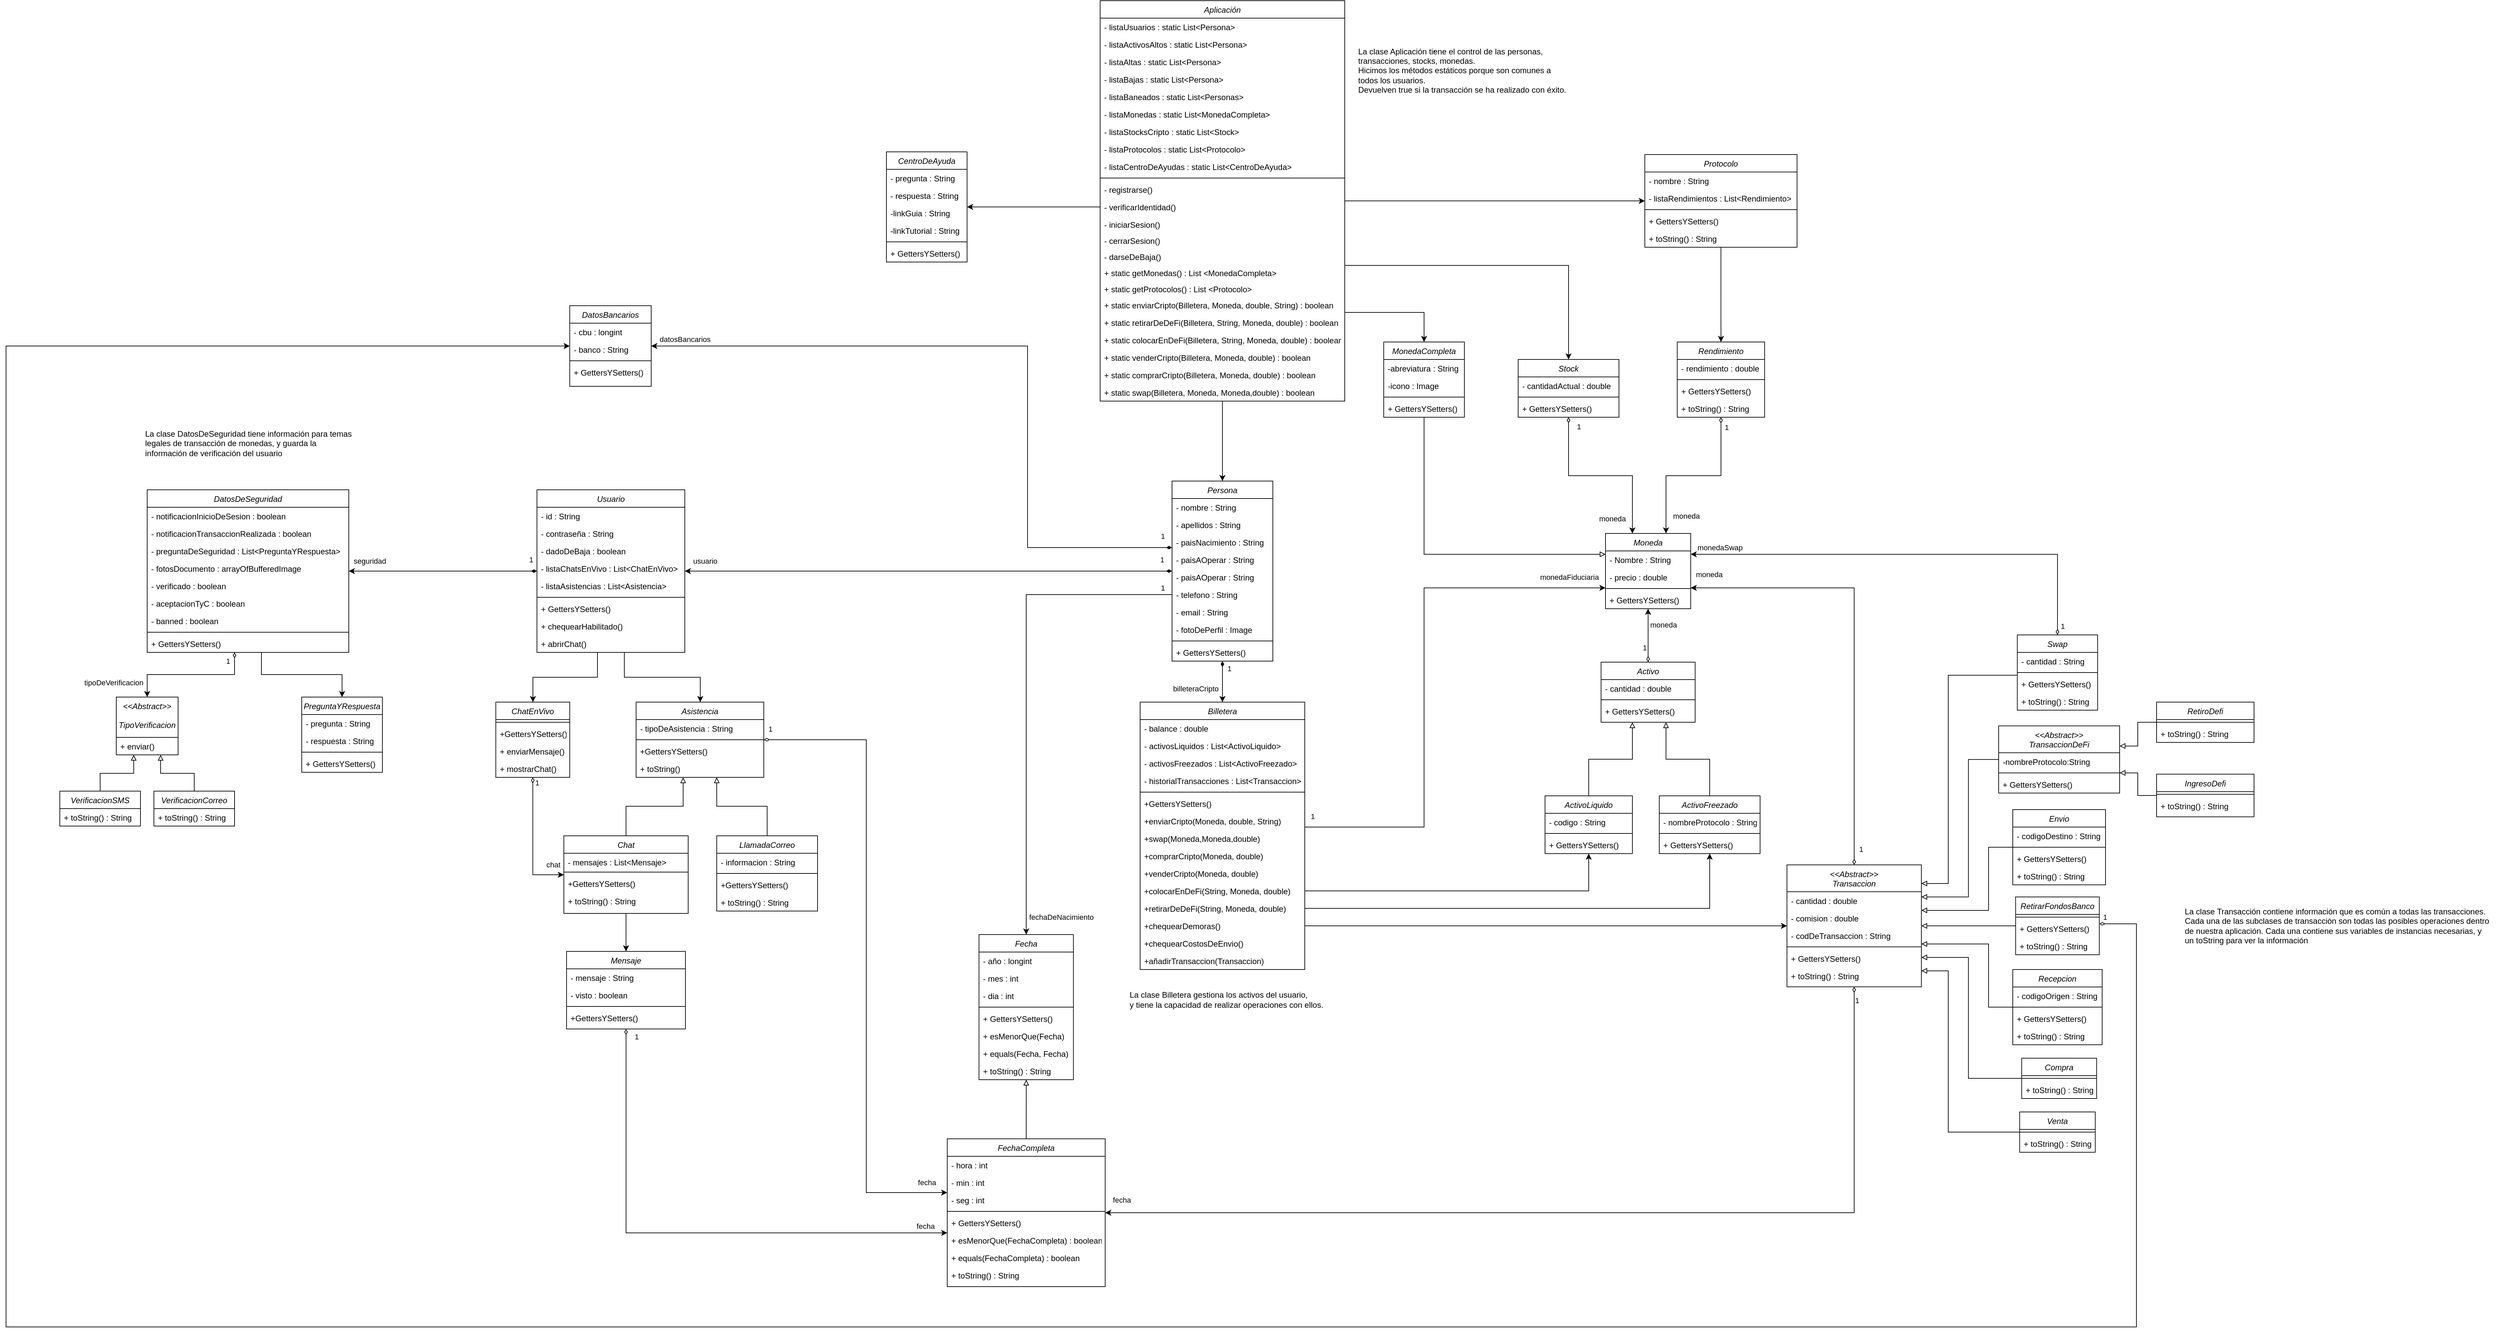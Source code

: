 <mxfile version="24.7.14">
  <diagram name="Página-1" id="RRyUGvNoHxZk4EFgljng">
    <mxGraphModel dx="3053" dy="1645" grid="1" gridSize="10" guides="1" tooltips="1" connect="1" arrows="1" fold="1" page="1" pageScale="1" pageWidth="4800" pageHeight="2400" math="0" shadow="0">
      <root>
        <mxCell id="0" />
        <mxCell id="1" parent="0" />
        <mxCell id="wawcpVOzvmaKw1MRq7vf-219" style="edgeStyle=orthogonalEdgeStyle;rounded=0;orthogonalLoop=1;jettySize=auto;html=1;" parent="1" source="wawcpVOzvmaKw1MRq7vf-1" target="wawcpVOzvmaKw1MRq7vf-39" edge="1">
          <mxGeometry relative="1" as="geometry" />
        </mxCell>
        <mxCell id="wawcpVOzvmaKw1MRq7vf-360" style="edgeStyle=orthogonalEdgeStyle;rounded=0;orthogonalLoop=1;jettySize=auto;html=1;" parent="1" source="wawcpVOzvmaKw1MRq7vf-1" target="wawcpVOzvmaKw1MRq7vf-223" edge="1">
          <mxGeometry relative="1" as="geometry">
            <Array as="points">
              <mxPoint x="2700" y="470" />
            </Array>
          </mxGeometry>
        </mxCell>
        <mxCell id="wawcpVOzvmaKw1MRq7vf-362" style="edgeStyle=orthogonalEdgeStyle;rounded=0;orthogonalLoop=1;jettySize=auto;html=1;" parent="1" source="wawcpVOzvmaKw1MRq7vf-1" target="wawcpVOzvmaKw1MRq7vf-226" edge="1">
          <mxGeometry relative="1" as="geometry">
            <Array as="points">
              <mxPoint x="2915" y="400" />
            </Array>
          </mxGeometry>
        </mxCell>
        <mxCell id="wawcpVOzvmaKw1MRq7vf-363" style="edgeStyle=orthogonalEdgeStyle;rounded=0;orthogonalLoop=1;jettySize=auto;html=1;" parent="1" source="wawcpVOzvmaKw1MRq7vf-1" target="wawcpVOzvmaKw1MRq7vf-237" edge="1">
          <mxGeometry relative="1" as="geometry" />
        </mxCell>
        <mxCell id="wawcpVOzvmaKw1MRq7vf-1" value="Aplicación" style="swimlane;fontStyle=2;align=center;verticalAlign=top;childLayout=stackLayout;horizontal=1;startSize=26;horizontalStack=0;resizeParent=1;resizeLast=0;collapsible=1;marginBottom=0;rounded=0;shadow=0;strokeWidth=1;fontSize=12;" parent="1" vertex="1">
          <mxGeometry x="2218" y="6" width="364" height="596" as="geometry">
            <mxRectangle x="230" y="140" width="160" height="26" as="alternateBounds" />
          </mxGeometry>
        </mxCell>
        <mxCell id="wawcpVOzvmaKw1MRq7vf-2" value="- listaUsuarios : static List&lt;Persona&gt;" style="text;align=left;verticalAlign=top;spacingLeft=4;spacingRight=4;overflow=hidden;rotatable=0;points=[[0,0.5],[1,0.5]];portConstraint=eastwest;rounded=0;shadow=0;html=0;fontSize=12;" parent="wawcpVOzvmaKw1MRq7vf-1" vertex="1">
          <mxGeometry y="26" width="364" height="26" as="geometry" />
        </mxCell>
        <mxCell id="wawcpVOzvmaKw1MRq7vf-3" value="- listaActivosAltos : static List&lt;Persona&gt;" style="text;align=left;verticalAlign=top;spacingLeft=4;spacingRight=4;overflow=hidden;rotatable=0;points=[[0,0.5],[1,0.5]];portConstraint=eastwest;rounded=0;shadow=0;html=0;fontSize=12;" parent="wawcpVOzvmaKw1MRq7vf-1" vertex="1">
          <mxGeometry y="52" width="364" height="26" as="geometry" />
        </mxCell>
        <mxCell id="wawcpVOzvmaKw1MRq7vf-4" value="- listaAltas : static List&lt;Persona&gt;" style="text;align=left;verticalAlign=top;spacingLeft=4;spacingRight=4;overflow=hidden;rotatable=0;points=[[0,0.5],[1,0.5]];portConstraint=eastwest;rounded=0;shadow=0;html=0;fontSize=12;" parent="wawcpVOzvmaKw1MRq7vf-1" vertex="1">
          <mxGeometry y="78" width="364" height="26" as="geometry" />
        </mxCell>
        <mxCell id="wawcpVOzvmaKw1MRq7vf-5" value="- listaBajas : static List&lt;Persona&gt;" style="text;align=left;verticalAlign=top;spacingLeft=4;spacingRight=4;overflow=hidden;rotatable=0;points=[[0,0.5],[1,0.5]];portConstraint=eastwest;rounded=0;shadow=0;html=0;fontSize=12;" parent="wawcpVOzvmaKw1MRq7vf-1" vertex="1">
          <mxGeometry y="104" width="364" height="26" as="geometry" />
        </mxCell>
        <mxCell id="-UK-ls8aYhJ_0cb7NAIi-1" value="- listaBaneados : static List&lt;Personas&gt;" style="text;align=left;verticalAlign=top;spacingLeft=4;spacingRight=4;overflow=hidden;rotatable=0;points=[[0,0.5],[1,0.5]];portConstraint=eastwest;" parent="wawcpVOzvmaKw1MRq7vf-1" vertex="1">
          <mxGeometry y="130" width="364" height="26" as="geometry" />
        </mxCell>
        <mxCell id="wawcpVOzvmaKw1MRq7vf-6" value="- listaMonedas : static List&lt;MonedaCompleta&gt;" style="text;align=left;verticalAlign=top;spacingLeft=4;spacingRight=4;overflow=hidden;rotatable=0;points=[[0,0.5],[1,0.5]];portConstraint=eastwest;rounded=0;shadow=0;html=0;fontSize=12;" parent="wawcpVOzvmaKw1MRq7vf-1" vertex="1">
          <mxGeometry y="156" width="364" height="26" as="geometry" />
        </mxCell>
        <mxCell id="wawcpVOzvmaKw1MRq7vf-7" value="- listaStocksCripto : static List&lt;Stock&gt;" style="text;align=left;verticalAlign=top;spacingLeft=4;spacingRight=4;overflow=hidden;rotatable=0;points=[[0,0.5],[1,0.5]];portConstraint=eastwest;rounded=0;shadow=0;html=0;fontSize=12;" parent="wawcpVOzvmaKw1MRq7vf-1" vertex="1">
          <mxGeometry y="182" width="364" height="26" as="geometry" />
        </mxCell>
        <mxCell id="wawcpVOzvmaKw1MRq7vf-8" value="- listaProtocolos : static List&lt;Protocolo&gt;" style="text;align=left;verticalAlign=top;spacingLeft=4;spacingRight=4;overflow=hidden;rotatable=0;points=[[0,0.5],[1,0.5]];portConstraint=eastwest;" parent="wawcpVOzvmaKw1MRq7vf-1" vertex="1">
          <mxGeometry y="208" width="364" height="26" as="geometry" />
        </mxCell>
        <mxCell id="wawcpVOzvmaKw1MRq7vf-9" value="- listaCentroDeAyudas : static List&lt;CentroDeAyuda&gt;" style="text;align=left;verticalAlign=top;spacingLeft=4;spacingRight=4;overflow=hidden;rotatable=0;points=[[0,0.5],[1,0.5]];portConstraint=eastwest;" parent="wawcpVOzvmaKw1MRq7vf-1" vertex="1">
          <mxGeometry y="234" width="364" height="26" as="geometry" />
        </mxCell>
        <mxCell id="wawcpVOzvmaKw1MRq7vf-10" value="" style="line;html=1;strokeWidth=1;align=left;verticalAlign=middle;spacingTop=-1;spacingLeft=3;spacingRight=3;rotatable=0;labelPosition=right;points=[];portConstraint=eastwest;fontSize=12;" parent="wawcpVOzvmaKw1MRq7vf-1" vertex="1">
          <mxGeometry y="260" width="364" height="8" as="geometry" />
        </mxCell>
        <mxCell id="wawcpVOzvmaKw1MRq7vf-11" value="- registrarse()   " style="text;align=left;verticalAlign=top;spacingLeft=4;spacingRight=4;overflow=hidden;rotatable=0;points=[[0,0.5],[1,0.5]];portConstraint=eastwest;rounded=0;shadow=0;html=0;fontSize=12;" parent="wawcpVOzvmaKw1MRq7vf-1" vertex="1">
          <mxGeometry y="268" width="364" height="26" as="geometry" />
        </mxCell>
        <mxCell id="wawcpVOzvmaKw1MRq7vf-12" value="- verificarIdentidad()" style="text;align=left;verticalAlign=top;spacingLeft=4;spacingRight=4;overflow=hidden;rotatable=0;points=[[0,0.5],[1,0.5]];portConstraint=eastwest;rounded=0;shadow=0;html=0;fontSize=12;" parent="wawcpVOzvmaKw1MRq7vf-1" vertex="1">
          <mxGeometry y="294" width="364" height="26" as="geometry" />
        </mxCell>
        <mxCell id="wawcpVOzvmaKw1MRq7vf-13" value="- iniciarSesion()" style="text;align=left;verticalAlign=top;spacingLeft=4;spacingRight=4;overflow=hidden;rotatable=0;points=[[0,0.5],[1,0.5]];portConstraint=eastwest;fontSize=12;" parent="wawcpVOzvmaKw1MRq7vf-1" vertex="1">
          <mxGeometry y="320" width="364" height="24" as="geometry" />
        </mxCell>
        <mxCell id="wawcpVOzvmaKw1MRq7vf-14" value="- cerrarSesion()" style="text;align=left;verticalAlign=top;spacingLeft=4;spacingRight=4;overflow=hidden;rotatable=0;points=[[0,0.5],[1,0.5]];portConstraint=eastwest;fontSize=12;" parent="wawcpVOzvmaKw1MRq7vf-1" vertex="1">
          <mxGeometry y="344" width="364" height="24" as="geometry" />
        </mxCell>
        <mxCell id="wawcpVOzvmaKw1MRq7vf-15" value="- darseDeBaja()" style="text;align=left;verticalAlign=top;spacingLeft=4;spacingRight=4;overflow=hidden;rotatable=0;points=[[0,0.5],[1,0.5]];portConstraint=eastwest;fontSize=12;" parent="wawcpVOzvmaKw1MRq7vf-1" vertex="1">
          <mxGeometry y="368" width="364" height="24" as="geometry" />
        </mxCell>
        <mxCell id="wawcpVOzvmaKw1MRq7vf-16" value="+ static getMonedas() : List &lt;MonedaCompleta&gt;" style="text;align=left;verticalAlign=top;spacingLeft=4;spacingRight=4;overflow=hidden;rotatable=0;points=[[0,0.5],[1,0.5]];portConstraint=eastwest;fontSize=12;" parent="wawcpVOzvmaKw1MRq7vf-1" vertex="1">
          <mxGeometry y="392" width="364" height="24" as="geometry" />
        </mxCell>
        <mxCell id="wawcpVOzvmaKw1MRq7vf-18" value="+ static getProtocolos() : List &lt;Protocolo&gt;" style="text;align=left;verticalAlign=top;spacingLeft=4;spacingRight=4;overflow=hidden;rotatable=0;points=[[0,0.5],[1,0.5]];portConstraint=eastwest;fontSize=12;" parent="wawcpVOzvmaKw1MRq7vf-1" vertex="1">
          <mxGeometry y="416" width="364" height="24" as="geometry" />
        </mxCell>
        <mxCell id="wawcpVOzvmaKw1MRq7vf-19" value="+ static enviarCripto(Billetera, Moneda, double, String) : boolean" style="text;align=left;verticalAlign=top;spacingLeft=4;spacingRight=4;overflow=hidden;rotatable=0;points=[[0,0.5],[1,0.5]];portConstraint=eastwest;rounded=0;shadow=0;html=0;fontSize=12;" parent="wawcpVOzvmaKw1MRq7vf-1" vertex="1">
          <mxGeometry y="440" width="364" height="26" as="geometry" />
        </mxCell>
        <mxCell id="wawcpVOzvmaKw1MRq7vf-20" value="+ static retirarDeDeFi(Billetera, String, Moneda, double) : boolean" style="text;align=left;verticalAlign=top;spacingLeft=4;spacingRight=4;overflow=hidden;rotatable=0;points=[[0,0.5],[1,0.5]];portConstraint=eastwest;rounded=0;shadow=0;html=0;fontSize=12;" parent="wawcpVOzvmaKw1MRq7vf-1" vertex="1">
          <mxGeometry y="466" width="364" height="26" as="geometry" />
        </mxCell>
        <mxCell id="wawcpVOzvmaKw1MRq7vf-21" value="+ static colocarEnDeFi(Billetera, String, Moneda, double) : boolean" style="text;align=left;verticalAlign=top;spacingLeft=4;spacingRight=4;overflow=hidden;rotatable=0;points=[[0,0.5],[1,0.5]];portConstraint=eastwest;rounded=0;shadow=0;html=0;fontSize=12;" parent="wawcpVOzvmaKw1MRq7vf-1" vertex="1">
          <mxGeometry y="492" width="364" height="26" as="geometry" />
        </mxCell>
        <mxCell id="wawcpVOzvmaKw1MRq7vf-22" value="+ static venderCripto(Billetera, Moneda, double) : boolean" style="text;align=left;verticalAlign=top;spacingLeft=4;spacingRight=4;overflow=hidden;rotatable=0;points=[[0,0.5],[1,0.5]];portConstraint=eastwest;rounded=0;shadow=0;html=0;fontSize=12;" parent="wawcpVOzvmaKw1MRq7vf-1" vertex="1">
          <mxGeometry y="518" width="364" height="26" as="geometry" />
        </mxCell>
        <mxCell id="wawcpVOzvmaKw1MRq7vf-23" value="+ static comprarCripto(Billetera, Moneda, double) : boolean" style="text;align=left;verticalAlign=top;spacingLeft=4;spacingRight=4;overflow=hidden;rotatable=0;points=[[0,0.5],[1,0.5]];portConstraint=eastwest;rounded=0;shadow=0;html=0;fontSize=12;" parent="wawcpVOzvmaKw1MRq7vf-1" vertex="1">
          <mxGeometry y="544" width="364" height="26" as="geometry" />
        </mxCell>
        <mxCell id="wawcpVOzvmaKw1MRq7vf-24" value="+ static swap(Billetera, Moneda, Moneda,double) : boolean" style="text;align=left;verticalAlign=top;spacingLeft=4;spacingRight=4;overflow=hidden;rotatable=0;points=[[0,0.5],[1,0.5]];portConstraint=eastwest;rounded=0;shadow=0;html=0;fontSize=12;" parent="wawcpVOzvmaKw1MRq7vf-1" vertex="1">
          <mxGeometry y="570" width="364" height="26" as="geometry" />
        </mxCell>
        <mxCell id="wawcpVOzvmaKw1MRq7vf-25" value="CentroDeAyuda" style="swimlane;fontStyle=2;align=center;verticalAlign=top;childLayout=stackLayout;horizontal=1;startSize=26;horizontalStack=0;resizeParent=1;resizeLast=0;collapsible=1;marginBottom=0;rounded=0;shadow=0;strokeWidth=1;fontSize=12;" parent="1" vertex="1">
          <mxGeometry x="1900" y="231" width="120" height="164" as="geometry">
            <mxRectangle x="230" y="140" width="160" height="26" as="alternateBounds" />
          </mxGeometry>
        </mxCell>
        <mxCell id="wawcpVOzvmaKw1MRq7vf-26" value="- pregunta : String" style="text;align=left;verticalAlign=top;spacingLeft=4;spacingRight=4;overflow=hidden;rotatable=0;points=[[0,0.5],[1,0.5]];portConstraint=eastwest;rounded=0;shadow=0;html=0;fontSize=12;" parent="wawcpVOzvmaKw1MRq7vf-25" vertex="1">
          <mxGeometry y="26" width="120" height="26" as="geometry" />
        </mxCell>
        <mxCell id="wawcpVOzvmaKw1MRq7vf-27" value="- respuesta : String" style="text;align=left;verticalAlign=top;spacingLeft=4;spacingRight=4;overflow=hidden;rotatable=0;points=[[0,0.5],[1,0.5]];portConstraint=eastwest;rounded=0;shadow=0;html=0;fontSize=12;" parent="wawcpVOzvmaKw1MRq7vf-25" vertex="1">
          <mxGeometry y="52" width="120" height="26" as="geometry" />
        </mxCell>
        <mxCell id="wawcpVOzvmaKw1MRq7vf-28" value="-linkGuia : String" style="text;align=left;verticalAlign=top;spacingLeft=4;spacingRight=4;overflow=hidden;rotatable=0;points=[[0,0.5],[1,0.5]];portConstraint=eastwest;rounded=0;shadow=0;html=0;fontSize=12;" parent="wawcpVOzvmaKw1MRq7vf-25" vertex="1">
          <mxGeometry y="78" width="120" height="26" as="geometry" />
        </mxCell>
        <mxCell id="wawcpVOzvmaKw1MRq7vf-29" value="-linkTutorial : String" style="text;align=left;verticalAlign=top;spacingLeft=4;spacingRight=4;overflow=hidden;rotatable=0;points=[[0,0.5],[1,0.5]];portConstraint=eastwest;rounded=0;shadow=0;html=0;fontSize=12;" parent="wawcpVOzvmaKw1MRq7vf-25" vertex="1">
          <mxGeometry y="104" width="120" height="26" as="geometry" />
        </mxCell>
        <mxCell id="wawcpVOzvmaKw1MRq7vf-30" value="" style="line;html=1;strokeWidth=1;align=left;verticalAlign=middle;spacingTop=-1;spacingLeft=3;spacingRight=3;rotatable=0;labelPosition=right;points=[];portConstraint=eastwest;fontSize=12;" parent="wawcpVOzvmaKw1MRq7vf-25" vertex="1">
          <mxGeometry y="130" width="120" height="8" as="geometry" />
        </mxCell>
        <mxCell id="wawcpVOzvmaKw1MRq7vf-38" value="+ GettersYSetters()" style="text;align=left;verticalAlign=top;spacingLeft=4;spacingRight=4;overflow=hidden;rotatable=0;points=[[0,0.5],[1,0.5]];portConstraint=eastwest;rounded=0;shadow=0;html=0;fontSize=12;" parent="wawcpVOzvmaKw1MRq7vf-25" vertex="1">
          <mxGeometry y="138" width="120" height="26" as="geometry" />
        </mxCell>
        <mxCell id="wawcpVOzvmaKw1MRq7vf-178" style="edgeStyle=orthogonalEdgeStyle;rounded=0;orthogonalLoop=1;jettySize=auto;html=1;startArrow=diamondThin;startFill=1;" parent="1" source="wawcpVOzvmaKw1MRq7vf-39" target="wawcpVOzvmaKw1MRq7vf-75" edge="1">
          <mxGeometry relative="1" as="geometry">
            <Array as="points">
              <mxPoint x="2110" y="820" />
              <mxPoint x="2110" y="520" />
            </Array>
          </mxGeometry>
        </mxCell>
        <mxCell id="wawcpVOzvmaKw1MRq7vf-179" value="1" style="edgeLabel;html=1;align=center;verticalAlign=middle;resizable=0;points=[];" parent="wawcpVOzvmaKw1MRq7vf-178" vertex="1" connectable="0">
          <mxGeometry x="-0.962" relative="1" as="geometry">
            <mxPoint x="6" y="-17" as="offset" />
          </mxGeometry>
        </mxCell>
        <mxCell id="wawcpVOzvmaKw1MRq7vf-180" value="datosBancarios" style="edgeLabel;html=1;align=center;verticalAlign=middle;resizable=0;points=[];" parent="wawcpVOzvmaKw1MRq7vf-178" vertex="1" connectable="0">
          <mxGeometry x="0.948" y="-1" relative="1" as="geometry">
            <mxPoint x="22" y="-9" as="offset" />
          </mxGeometry>
        </mxCell>
        <mxCell id="wawcpVOzvmaKw1MRq7vf-181" style="edgeStyle=orthogonalEdgeStyle;rounded=0;orthogonalLoop=1;jettySize=auto;html=1;startArrow=diamondThin;startFill=1;" parent="1" source="wawcpVOzvmaKw1MRq7vf-39" target="wawcpVOzvmaKw1MRq7vf-65" edge="1">
          <mxGeometry relative="1" as="geometry" />
        </mxCell>
        <mxCell id="wawcpVOzvmaKw1MRq7vf-183" value="1" style="edgeLabel;html=1;align=center;verticalAlign=middle;resizable=0;points=[];" parent="wawcpVOzvmaKw1MRq7vf-181" vertex="1" connectable="0">
          <mxGeometry x="-0.932" relative="1" as="geometry">
            <mxPoint x="9" y="-17" as="offset" />
          </mxGeometry>
        </mxCell>
        <mxCell id="wawcpVOzvmaKw1MRq7vf-185" value="usuario" style="edgeLabel;html=1;align=center;verticalAlign=middle;resizable=0;points=[];" parent="wawcpVOzvmaKw1MRq7vf-181" vertex="1" connectable="0">
          <mxGeometry x="0.872" y="-1" relative="1" as="geometry">
            <mxPoint x="-17" y="-14" as="offset" />
          </mxGeometry>
        </mxCell>
        <mxCell id="wawcpVOzvmaKw1MRq7vf-220" style="edgeStyle=orthogonalEdgeStyle;rounded=0;orthogonalLoop=1;jettySize=auto;html=1;startArrow=diamondThin;startFill=1;" parent="1" source="wawcpVOzvmaKw1MRq7vf-39" target="wawcpVOzvmaKw1MRq7vf-50" edge="1">
          <mxGeometry relative="1" as="geometry" />
        </mxCell>
        <mxCell id="wawcpVOzvmaKw1MRq7vf-221" value="1" style="edgeLabel;html=1;align=center;verticalAlign=middle;resizable=0;points=[];" parent="wawcpVOzvmaKw1MRq7vf-220" vertex="1" connectable="0">
          <mxGeometry x="-0.514" y="-2" relative="1" as="geometry">
            <mxPoint x="12" y="-4" as="offset" />
          </mxGeometry>
        </mxCell>
        <mxCell id="wawcpVOzvmaKw1MRq7vf-222" value="billeteraCripto" style="edgeLabel;html=1;align=center;verticalAlign=middle;resizable=0;points=[];" parent="wawcpVOzvmaKw1MRq7vf-220" vertex="1" connectable="0">
          <mxGeometry x="0.495" y="2" relative="1" as="geometry">
            <mxPoint x="-42" y="-5" as="offset" />
          </mxGeometry>
        </mxCell>
        <mxCell id="wawcpVOzvmaKw1MRq7vf-39" value="Persona" style="swimlane;fontStyle=2;align=center;verticalAlign=top;childLayout=stackLayout;horizontal=1;startSize=26;horizontalStack=0;resizeParent=1;resizeLast=0;collapsible=1;marginBottom=0;rounded=0;shadow=0;strokeWidth=1;fontSize=12;" parent="1" vertex="1">
          <mxGeometry x="2325" y="721" width="150" height="268" as="geometry">
            <mxRectangle x="230" y="140" width="160" height="26" as="alternateBounds" />
          </mxGeometry>
        </mxCell>
        <mxCell id="wawcpVOzvmaKw1MRq7vf-40" value="- nombre : String" style="text;align=left;verticalAlign=top;spacingLeft=4;spacingRight=4;overflow=hidden;rotatable=0;points=[[0,0.5],[1,0.5]];portConstraint=eastwest;rounded=0;shadow=0;html=0;fontSize=12;" parent="wawcpVOzvmaKw1MRq7vf-39" vertex="1">
          <mxGeometry y="26" width="150" height="26" as="geometry" />
        </mxCell>
        <mxCell id="wawcpVOzvmaKw1MRq7vf-41" value="- apellidos : String" style="text;align=left;verticalAlign=top;spacingLeft=4;spacingRight=4;overflow=hidden;rotatable=0;points=[[0,0.5],[1,0.5]];portConstraint=eastwest;rounded=0;shadow=0;html=0;fontSize=12;" parent="wawcpVOzvmaKw1MRq7vf-39" vertex="1">
          <mxGeometry y="52" width="150" height="26" as="geometry" />
        </mxCell>
        <mxCell id="wawcpVOzvmaKw1MRq7vf-42" value="- paisNacimiento : String" style="text;align=left;verticalAlign=top;spacingLeft=4;spacingRight=4;overflow=hidden;rotatable=0;points=[[0,0.5],[1,0.5]];portConstraint=eastwest;rounded=0;shadow=0;html=0;fontSize=12;" parent="wawcpVOzvmaKw1MRq7vf-39" vertex="1">
          <mxGeometry y="78" width="150" height="26" as="geometry" />
        </mxCell>
        <mxCell id="wawcpVOzvmaKw1MRq7vf-43" value="- paisAOperar : String" style="text;align=left;verticalAlign=top;spacingLeft=4;spacingRight=4;overflow=hidden;rotatable=0;points=[[0,0.5],[1,0.5]];portConstraint=eastwest;rounded=0;shadow=0;html=0;fontSize=12;" parent="wawcpVOzvmaKw1MRq7vf-39" vertex="1">
          <mxGeometry y="104" width="150" height="26" as="geometry" />
        </mxCell>
        <mxCell id="wawcpVOzvmaKw1MRq7vf-44" value="- paisAOperar : String" style="text;align=left;verticalAlign=top;spacingLeft=4;spacingRight=4;overflow=hidden;rotatable=0;points=[[0,0.5],[1,0.5]];portConstraint=eastwest;rounded=0;shadow=0;html=0;fontSize=12;" parent="wawcpVOzvmaKw1MRq7vf-39" vertex="1">
          <mxGeometry y="130" width="150" height="26" as="geometry" />
        </mxCell>
        <mxCell id="wawcpVOzvmaKw1MRq7vf-45" value="- telefono : String" style="text;align=left;verticalAlign=top;spacingLeft=4;spacingRight=4;overflow=hidden;rotatable=0;points=[[0,0.5],[1,0.5]];portConstraint=eastwest;rounded=0;shadow=0;html=0;fontSize=12;" parent="wawcpVOzvmaKw1MRq7vf-39" vertex="1">
          <mxGeometry y="156" width="150" height="26" as="geometry" />
        </mxCell>
        <mxCell id="wawcpVOzvmaKw1MRq7vf-46" value="- email : String" style="text;align=left;verticalAlign=top;spacingLeft=4;spacingRight=4;overflow=hidden;rotatable=0;points=[[0,0.5],[1,0.5]];portConstraint=eastwest;rounded=0;shadow=0;html=0;fontSize=12;" parent="wawcpVOzvmaKw1MRq7vf-39" vertex="1">
          <mxGeometry y="182" width="150" height="26" as="geometry" />
        </mxCell>
        <mxCell id="wawcpVOzvmaKw1MRq7vf-47" value="- fotoDePerfil : Image" style="text;align=left;verticalAlign=top;spacingLeft=4;spacingRight=4;overflow=hidden;rotatable=0;points=[[0,0.5],[1,0.5]];portConstraint=eastwest;rounded=0;shadow=0;html=0;fontSize=12;" parent="wawcpVOzvmaKw1MRq7vf-39" vertex="1">
          <mxGeometry y="208" width="150" height="26" as="geometry" />
        </mxCell>
        <mxCell id="wawcpVOzvmaKw1MRq7vf-48" value="" style="line;html=1;strokeWidth=1;align=left;verticalAlign=middle;spacingTop=-1;spacingLeft=3;spacingRight=3;rotatable=0;labelPosition=right;points=[];portConstraint=eastwest;fontSize=12;" parent="wawcpVOzvmaKw1MRq7vf-39" vertex="1">
          <mxGeometry y="234" width="150" height="8" as="geometry" />
        </mxCell>
        <mxCell id="wawcpVOzvmaKw1MRq7vf-49" value="+ GettersYSetters()" style="text;align=left;verticalAlign=top;spacingLeft=4;spacingRight=4;overflow=hidden;rotatable=0;points=[[0,0.5],[1,0.5]];portConstraint=eastwest;rounded=0;shadow=0;html=0;fontSize=12;" parent="wawcpVOzvmaKw1MRq7vf-39" vertex="1">
          <mxGeometry y="242" width="150" height="26" as="geometry" />
        </mxCell>
        <mxCell id="wawcpVOzvmaKw1MRq7vf-261" style="edgeStyle=orthogonalEdgeStyle;rounded=0;orthogonalLoop=1;jettySize=auto;html=1;" parent="1" source="wawcpVOzvmaKw1MRq7vf-50" target="wawcpVOzvmaKw1MRq7vf-243" edge="1">
          <mxGeometry relative="1" as="geometry">
            <Array as="points">
              <mxPoint x="2700" y="1236" />
              <mxPoint x="2700" y="880" />
            </Array>
          </mxGeometry>
        </mxCell>
        <mxCell id="wawcpVOzvmaKw1MRq7vf-262" value="monedaFiduciaria" style="edgeLabel;html=1;align=center;verticalAlign=middle;resizable=0;points=[];" parent="wawcpVOzvmaKw1MRq7vf-261" vertex="1" connectable="0">
          <mxGeometry x="0.928" y="2" relative="1" as="geometry">
            <mxPoint x="-25" y="-14" as="offset" />
          </mxGeometry>
        </mxCell>
        <mxCell id="wawcpVOzvmaKw1MRq7vf-263" value="1" style="edgeLabel;html=1;align=center;verticalAlign=middle;resizable=0;points=[];" parent="wawcpVOzvmaKw1MRq7vf-261" vertex="1" connectable="0">
          <mxGeometry x="-0.974" y="-4" relative="1" as="geometry">
            <mxPoint x="1" y="-20" as="offset" />
          </mxGeometry>
        </mxCell>
        <mxCell id="wawcpVOzvmaKw1MRq7vf-50" value="Billetera" style="swimlane;fontStyle=2;align=center;verticalAlign=top;childLayout=stackLayout;horizontal=1;startSize=26;horizontalStack=0;resizeParent=1;resizeLast=0;collapsible=1;marginBottom=0;rounded=0;shadow=0;strokeWidth=1;fontSize=12;" parent="1" vertex="1">
          <mxGeometry x="2277.5" y="1050" width="245" height="398" as="geometry">
            <mxRectangle x="230" y="140" width="160" height="26" as="alternateBounds" />
          </mxGeometry>
        </mxCell>
        <mxCell id="wawcpVOzvmaKw1MRq7vf-51" value="- balance : double" style="text;align=left;verticalAlign=top;spacingLeft=4;spacingRight=4;overflow=hidden;rotatable=0;points=[[0,0.5],[1,0.5]];portConstraint=eastwest;rounded=0;shadow=0;html=0;fontSize=12;" parent="wawcpVOzvmaKw1MRq7vf-50" vertex="1">
          <mxGeometry y="26" width="245" height="26" as="geometry" />
        </mxCell>
        <mxCell id="wawcpVOzvmaKw1MRq7vf-52" value="- activosLiquidos : List&lt;ActivoLiquido&gt;" style="text;align=left;verticalAlign=top;spacingLeft=4;spacingRight=4;overflow=hidden;rotatable=0;points=[[0,0.5],[1,0.5]];portConstraint=eastwest;rounded=0;shadow=0;html=0;fontSize=12;" parent="wawcpVOzvmaKw1MRq7vf-50" vertex="1">
          <mxGeometry y="52" width="245" height="26" as="geometry" />
        </mxCell>
        <mxCell id="wawcpVOzvmaKw1MRq7vf-53" value="- activosFreezados : List&lt;ActivoFreezado&gt;" style="text;align=left;verticalAlign=top;spacingLeft=4;spacingRight=4;overflow=hidden;rotatable=0;points=[[0,0.5],[1,0.5]];portConstraint=eastwest;rounded=0;shadow=0;html=0;fontSize=12;" parent="wawcpVOzvmaKw1MRq7vf-50" vertex="1">
          <mxGeometry y="78" width="245" height="26" as="geometry" />
        </mxCell>
        <mxCell id="wawcpVOzvmaKw1MRq7vf-54" value="- historialTransacciones : List&lt;Transaccion&gt;" style="text;align=left;verticalAlign=top;spacingLeft=4;spacingRight=4;overflow=hidden;rotatable=0;points=[[0,0.5],[1,0.5]];portConstraint=eastwest;rounded=0;shadow=0;html=0;fontSize=12;" parent="wawcpVOzvmaKw1MRq7vf-50" vertex="1">
          <mxGeometry y="104" width="245" height="26" as="geometry" />
        </mxCell>
        <mxCell id="wawcpVOzvmaKw1MRq7vf-55" value="" style="line;html=1;strokeWidth=1;align=left;verticalAlign=middle;spacingTop=-1;spacingLeft=3;spacingRight=3;rotatable=0;labelPosition=right;points=[];portConstraint=eastwest;fontSize=12;" parent="wawcpVOzvmaKw1MRq7vf-50" vertex="1">
          <mxGeometry y="130" width="245" height="8" as="geometry" />
        </mxCell>
        <mxCell id="wawcpVOzvmaKw1MRq7vf-64" value="+GettersYSetters()" style="text;align=left;verticalAlign=top;spacingLeft=4;spacingRight=4;overflow=hidden;rotatable=0;points=[[0,0.5],[1,0.5]];portConstraint=eastwest;rounded=0;shadow=0;html=0;fontSize=12;" parent="wawcpVOzvmaKw1MRq7vf-50" vertex="1">
          <mxGeometry y="138" width="245" height="26" as="geometry" />
        </mxCell>
        <mxCell id="wawcpVOzvmaKw1MRq7vf-56" value="+enviarCripto(Moneda, double, String)" style="text;align=left;verticalAlign=top;spacingLeft=4;spacingRight=4;overflow=hidden;rotatable=0;points=[[0,0.5],[1,0.5]];portConstraint=eastwest;rounded=0;shadow=0;html=0;fontSize=12;" parent="wawcpVOzvmaKw1MRq7vf-50" vertex="1">
          <mxGeometry y="164" width="245" height="26" as="geometry" />
        </mxCell>
        <mxCell id="wawcpVOzvmaKw1MRq7vf-57" value="+swap(Moneda,Moneda,double)" style="text;align=left;verticalAlign=top;spacingLeft=4;spacingRight=4;overflow=hidden;rotatable=0;points=[[0,0.5],[1,0.5]];portConstraint=eastwest;rounded=0;shadow=0;html=0;fontSize=12;" parent="wawcpVOzvmaKw1MRq7vf-50" vertex="1">
          <mxGeometry y="190" width="245" height="26" as="geometry" />
        </mxCell>
        <mxCell id="wawcpVOzvmaKw1MRq7vf-58" value="+comprarCripto(Moneda, double)" style="text;align=left;verticalAlign=top;spacingLeft=4;spacingRight=4;overflow=hidden;rotatable=0;points=[[0,0.5],[1,0.5]];portConstraint=eastwest;rounded=0;shadow=0;html=0;fontSize=12;" parent="wawcpVOzvmaKw1MRq7vf-50" vertex="1">
          <mxGeometry y="216" width="245" height="26" as="geometry" />
        </mxCell>
        <mxCell id="wawcpVOzvmaKw1MRq7vf-59" value="+venderCripto(Moneda, double)" style="text;align=left;verticalAlign=top;spacingLeft=4;spacingRight=4;overflow=hidden;rotatable=0;points=[[0,0.5],[1,0.5]];portConstraint=eastwest;rounded=0;shadow=0;html=0;fontSize=12;" parent="wawcpVOzvmaKw1MRq7vf-50" vertex="1">
          <mxGeometry y="242" width="245" height="26" as="geometry" />
        </mxCell>
        <mxCell id="wawcpVOzvmaKw1MRq7vf-60" value="+colocarEnDeFi(String, Moneda, double)" style="text;align=left;verticalAlign=top;spacingLeft=4;spacingRight=4;overflow=hidden;rotatable=0;points=[[0,0.5],[1,0.5]];portConstraint=eastwest;rounded=0;shadow=0;html=0;fontSize=12;" parent="wawcpVOzvmaKw1MRq7vf-50" vertex="1">
          <mxGeometry y="268" width="245" height="26" as="geometry" />
        </mxCell>
        <mxCell id="wawcpVOzvmaKw1MRq7vf-61" value="+retirarDeDeFi(String, Moneda, double)" style="text;align=left;verticalAlign=top;spacingLeft=4;spacingRight=4;overflow=hidden;rotatable=0;points=[[0,0.5],[1,0.5]];portConstraint=eastwest;rounded=0;shadow=0;html=0;fontSize=12;" parent="wawcpVOzvmaKw1MRq7vf-50" vertex="1">
          <mxGeometry y="294" width="245" height="26" as="geometry" />
        </mxCell>
        <mxCell id="wawcpVOzvmaKw1MRq7vf-62" value="+chequearDemoras()" style="text;align=left;verticalAlign=top;spacingLeft=4;spacingRight=4;overflow=hidden;rotatable=0;points=[[0,0.5],[1,0.5]];portConstraint=eastwest;rounded=0;shadow=0;html=0;fontSize=12;" parent="wawcpVOzvmaKw1MRq7vf-50" vertex="1">
          <mxGeometry y="320" width="245" height="26" as="geometry" />
        </mxCell>
        <mxCell id="wawcpVOzvmaKw1MRq7vf-63" value="+chequearCostosDeEnvio()" style="text;align=left;verticalAlign=top;spacingLeft=4;spacingRight=4;overflow=hidden;rotatable=0;points=[[0,0.5],[1,0.5]];portConstraint=eastwest;rounded=0;shadow=0;html=0;fontSize=12;" parent="wawcpVOzvmaKw1MRq7vf-50" vertex="1">
          <mxGeometry y="346" width="245" height="26" as="geometry" />
        </mxCell>
        <mxCell id="PGu71XK0NoE9aIrPog1O-8" value="+añadirTransaccion(Transaccion)" style="text;align=left;verticalAlign=top;spacingLeft=4;spacingRight=4;overflow=hidden;rotatable=0;points=[[0,0.5],[1,0.5]];portConstraint=eastwest;rounded=0;shadow=0;html=0;fontSize=12;" vertex="1" parent="wawcpVOzvmaKw1MRq7vf-50">
          <mxGeometry y="372" width="245" height="26" as="geometry" />
        </mxCell>
        <mxCell id="wawcpVOzvmaKw1MRq7vf-176" style="edgeStyle=orthogonalEdgeStyle;rounded=0;orthogonalLoop=1;jettySize=auto;html=1;" parent="1" source="wawcpVOzvmaKw1MRq7vf-65" target="wawcpVOzvmaKw1MRq7vf-139" edge="1">
          <mxGeometry relative="1" as="geometry">
            <Array as="points">
              <mxPoint x="1470" y="1013" />
              <mxPoint x="1374" y="1013" />
            </Array>
          </mxGeometry>
        </mxCell>
        <mxCell id="wawcpVOzvmaKw1MRq7vf-177" style="edgeStyle=orthogonalEdgeStyle;rounded=0;orthogonalLoop=1;jettySize=auto;html=1;" parent="1" source="wawcpVOzvmaKw1MRq7vf-65" target="wawcpVOzvmaKw1MRq7vf-143" edge="1">
          <mxGeometry relative="1" as="geometry">
            <Array as="points">
              <mxPoint x="1510" y="1013" />
              <mxPoint x="1623" y="1013" />
            </Array>
          </mxGeometry>
        </mxCell>
        <mxCell id="wawcpVOzvmaKw1MRq7vf-187" style="edgeStyle=orthogonalEdgeStyle;rounded=0;orthogonalLoop=1;jettySize=auto;html=1;startArrow=diamondThin;startFill=1;" parent="1" source="wawcpVOzvmaKw1MRq7vf-65" target="wawcpVOzvmaKw1MRq7vf-84" edge="1">
          <mxGeometry relative="1" as="geometry" />
        </mxCell>
        <mxCell id="wawcpVOzvmaKw1MRq7vf-188" value="1" style="edgeLabel;html=1;align=center;verticalAlign=middle;resizable=0;points=[];" parent="wawcpVOzvmaKw1MRq7vf-187" vertex="1" connectable="0">
          <mxGeometry x="-0.855" y="4" relative="1" as="geometry">
            <mxPoint x="11" y="-21" as="offset" />
          </mxGeometry>
        </mxCell>
        <mxCell id="wawcpVOzvmaKw1MRq7vf-189" value="seguridad" style="edgeLabel;html=1;align=center;verticalAlign=middle;resizable=0;points=[];" parent="wawcpVOzvmaKw1MRq7vf-187" vertex="1" connectable="0">
          <mxGeometry x="0.854" y="-1" relative="1" as="geometry">
            <mxPoint x="10" y="-14" as="offset" />
          </mxGeometry>
        </mxCell>
        <mxCell id="wawcpVOzvmaKw1MRq7vf-65" value="Usuario" style="swimlane;fontStyle=2;align=center;verticalAlign=top;childLayout=stackLayout;horizontal=1;startSize=26;horizontalStack=0;resizeParent=1;resizeLast=0;collapsible=1;marginBottom=0;rounded=0;shadow=0;strokeWidth=1;fontSize=12;" parent="1" vertex="1">
          <mxGeometry x="1380" y="734" width="220" height="242" as="geometry">
            <mxRectangle x="550" y="140" width="160" height="26" as="alternateBounds" />
          </mxGeometry>
        </mxCell>
        <mxCell id="wawcpVOzvmaKw1MRq7vf-66" value="- id : String" style="text;align=left;verticalAlign=top;spacingLeft=4;spacingRight=4;overflow=hidden;rotatable=0;points=[[0,0.5],[1,0.5]];portConstraint=eastwest;fontSize=12;" parent="wawcpVOzvmaKw1MRq7vf-65" vertex="1">
          <mxGeometry y="26" width="220" height="26" as="geometry" />
        </mxCell>
        <mxCell id="wawcpVOzvmaKw1MRq7vf-67" value="- contraseña : String" style="text;align=left;verticalAlign=top;spacingLeft=4;spacingRight=4;overflow=hidden;rotatable=0;points=[[0,0.5],[1,0.5]];portConstraint=eastwest;rounded=0;shadow=0;html=0;fontSize=12;" parent="wawcpVOzvmaKw1MRq7vf-65" vertex="1">
          <mxGeometry y="52" width="220" height="26" as="geometry" />
        </mxCell>
        <mxCell id="wawcpVOzvmaKw1MRq7vf-68" value="- dadoDeBaja : boolean" style="text;align=left;verticalAlign=top;spacingLeft=4;spacingRight=4;overflow=hidden;rotatable=0;points=[[0,0.5],[1,0.5]];portConstraint=eastwest;rounded=0;shadow=0;html=0;fontSize=12;" parent="wawcpVOzvmaKw1MRq7vf-65" vertex="1">
          <mxGeometry y="78" width="220" height="26" as="geometry" />
        </mxCell>
        <mxCell id="wawcpVOzvmaKw1MRq7vf-69" value="- listaChatsEnVivo : List&lt;ChatEnVivo&gt;" style="text;align=left;verticalAlign=top;spacingLeft=4;spacingRight=4;overflow=hidden;rotatable=0;points=[[0,0.5],[1,0.5]];portConstraint=eastwest;rounded=0;shadow=0;html=0;fontSize=12;" parent="wawcpVOzvmaKw1MRq7vf-65" vertex="1">
          <mxGeometry y="104" width="220" height="26" as="geometry" />
        </mxCell>
        <mxCell id="wawcpVOzvmaKw1MRq7vf-70" value="- listaAsistencias : List&lt;Asistencia&gt;" style="text;align=left;verticalAlign=top;spacingLeft=4;spacingRight=4;overflow=hidden;rotatable=0;points=[[0,0.5],[1,0.5]];portConstraint=eastwest;rounded=0;shadow=0;html=0;fontSize=12;" parent="wawcpVOzvmaKw1MRq7vf-65" vertex="1">
          <mxGeometry y="130" width="220" height="26" as="geometry" />
        </mxCell>
        <mxCell id="wawcpVOzvmaKw1MRq7vf-71" value="" style="line;html=1;strokeWidth=1;align=left;verticalAlign=middle;spacingTop=-1;spacingLeft=3;spacingRight=3;rotatable=0;labelPosition=right;points=[];portConstraint=eastwest;fontSize=12;" parent="wawcpVOzvmaKw1MRq7vf-65" vertex="1">
          <mxGeometry y="156" width="220" height="8" as="geometry" />
        </mxCell>
        <mxCell id="wawcpVOzvmaKw1MRq7vf-74" value="+ GettersYSetters()" style="text;align=left;verticalAlign=top;spacingLeft=4;spacingRight=4;overflow=hidden;rotatable=0;points=[[0,0.5],[1,0.5]];portConstraint=eastwest;fontSize=12;" parent="wawcpVOzvmaKw1MRq7vf-65" vertex="1">
          <mxGeometry y="164" width="220" height="26" as="geometry" />
        </mxCell>
        <mxCell id="wawcpVOzvmaKw1MRq7vf-72" value="+ chequearHabilitado()" style="text;align=left;verticalAlign=top;spacingLeft=4;spacingRight=4;overflow=hidden;rotatable=0;points=[[0,0.5],[1,0.5]];portConstraint=eastwest;fontSize=12;" parent="wawcpVOzvmaKw1MRq7vf-65" vertex="1">
          <mxGeometry y="190" width="220" height="26" as="geometry" />
        </mxCell>
        <mxCell id="wawcpVOzvmaKw1MRq7vf-73" value="+ abrirChat()" style="text;align=left;verticalAlign=top;spacingLeft=4;spacingRight=4;overflow=hidden;rotatable=0;points=[[0,0.5],[1,0.5]];portConstraint=eastwest;rounded=0;shadow=0;html=0;fontSize=12;" parent="wawcpVOzvmaKw1MRq7vf-65" vertex="1">
          <mxGeometry y="216" width="220" height="26" as="geometry" />
        </mxCell>
        <mxCell id="wawcpVOzvmaKw1MRq7vf-75" value="DatosBancarios" style="swimlane;fontStyle=2;align=center;verticalAlign=top;childLayout=stackLayout;horizontal=1;startSize=26;horizontalStack=0;resizeParent=1;resizeLast=0;collapsible=1;marginBottom=0;rounded=0;shadow=0;strokeWidth=1;fontSize=12;" parent="1" vertex="1">
          <mxGeometry x="1428.75" y="460" width="121.25" height="120" as="geometry">
            <mxRectangle x="230" y="140" width="160" height="26" as="alternateBounds" />
          </mxGeometry>
        </mxCell>
        <mxCell id="wawcpVOzvmaKw1MRq7vf-76" value="- cbu : longint" style="text;align=left;verticalAlign=top;spacingLeft=4;spacingRight=4;overflow=hidden;rotatable=0;points=[[0,0.5],[1,0.5]];portConstraint=eastwest;rounded=0;shadow=0;html=0;fontSize=12;" parent="wawcpVOzvmaKw1MRq7vf-75" vertex="1">
          <mxGeometry y="26" width="121.25" height="26" as="geometry" />
        </mxCell>
        <mxCell id="wawcpVOzvmaKw1MRq7vf-77" value="- banco : String" style="text;align=left;verticalAlign=top;spacingLeft=4;spacingRight=4;overflow=hidden;rotatable=0;points=[[0,0.5],[1,0.5]];portConstraint=eastwest;rounded=0;shadow=0;html=0;fontSize=12;" parent="wawcpVOzvmaKw1MRq7vf-75" vertex="1">
          <mxGeometry y="52" width="121.25" height="26" as="geometry" />
        </mxCell>
        <mxCell id="wawcpVOzvmaKw1MRq7vf-78" value="" style="line;html=1;strokeWidth=1;align=left;verticalAlign=middle;spacingTop=-1;spacingLeft=3;spacingRight=3;rotatable=0;labelPosition=right;points=[];portConstraint=eastwest;fontSize=12;" parent="wawcpVOzvmaKw1MRq7vf-75" vertex="1">
          <mxGeometry y="78" width="121.25" height="8" as="geometry" />
        </mxCell>
        <mxCell id="wawcpVOzvmaKw1MRq7vf-83" value="+ GettersYSetters()" style="text;align=left;verticalAlign=top;spacingLeft=4;spacingRight=4;overflow=hidden;rotatable=0;points=[[0,0.5],[1,0.5]];portConstraint=eastwest;fontSize=12;" parent="wawcpVOzvmaKw1MRq7vf-75" vertex="1">
          <mxGeometry y="86" width="121.25" height="26" as="geometry" />
        </mxCell>
        <mxCell id="wawcpVOzvmaKw1MRq7vf-212" style="edgeStyle=orthogonalEdgeStyle;rounded=0;orthogonalLoop=1;jettySize=auto;html=1;startArrow=diamondThin;startFill=0;" parent="1" source="wawcpVOzvmaKw1MRq7vf-84" target="wawcpVOzvmaKw1MRq7vf-103" edge="1">
          <mxGeometry relative="1" as="geometry">
            <Array as="points">
              <mxPoint x="930" y="1009" />
              <mxPoint x="800" y="1009" />
            </Array>
          </mxGeometry>
        </mxCell>
        <mxCell id="wawcpVOzvmaKw1MRq7vf-214" value="1" style="edgeLabel;html=1;align=center;verticalAlign=middle;resizable=0;points=[];" parent="wawcpVOzvmaKw1MRq7vf-212" vertex="1" connectable="0">
          <mxGeometry x="-0.785" y="-1" relative="1" as="geometry">
            <mxPoint x="-9" y="-8" as="offset" />
          </mxGeometry>
        </mxCell>
        <mxCell id="wawcpVOzvmaKw1MRq7vf-215" value="tipoDeVerificacion" style="edgeLabel;html=1;align=center;verticalAlign=middle;resizable=0;points=[];" parent="wawcpVOzvmaKw1MRq7vf-212" vertex="1" connectable="0">
          <mxGeometry x="0.781" relative="1" as="geometry">
            <mxPoint x="-50" as="offset" />
          </mxGeometry>
        </mxCell>
        <mxCell id="wawcpVOzvmaKw1MRq7vf-213" style="edgeStyle=orthogonalEdgeStyle;rounded=0;orthogonalLoop=1;jettySize=auto;html=1;startArrow=none;startFill=0;" parent="1" source="wawcpVOzvmaKw1MRq7vf-84" target="wawcpVOzvmaKw1MRq7vf-94" edge="1">
          <mxGeometry relative="1" as="geometry">
            <Array as="points">
              <mxPoint x="970" y="1009" />
              <mxPoint x="1090" y="1009" />
            </Array>
          </mxGeometry>
        </mxCell>
        <mxCell id="wawcpVOzvmaKw1MRq7vf-84" value="DatosDeSeguridad" style="swimlane;fontStyle=2;align=center;verticalAlign=top;childLayout=stackLayout;horizontal=1;startSize=26;horizontalStack=0;resizeParent=1;resizeLast=0;collapsible=1;marginBottom=0;rounded=0;shadow=0;strokeWidth=1;" parent="1" vertex="1">
          <mxGeometry x="800" y="734" width="300" height="242" as="geometry">
            <mxRectangle x="320" y="12" width="160" height="26" as="alternateBounds" />
          </mxGeometry>
        </mxCell>
        <mxCell id="wawcpVOzvmaKw1MRq7vf-85" value="- notificacionInicioDeSesion : boolean" style="text;align=left;verticalAlign=top;spacingLeft=4;spacingRight=4;overflow=hidden;rotatable=0;points=[[0,0.5],[1,0.5]];portConstraint=eastwest;rounded=0;shadow=0;html=0;" parent="wawcpVOzvmaKw1MRq7vf-84" vertex="1">
          <mxGeometry y="26" width="300" height="26" as="geometry" />
        </mxCell>
        <mxCell id="wawcpVOzvmaKw1MRq7vf-86" value="- notificacionTransaccionRealizada : boolean" style="text;align=left;verticalAlign=top;spacingLeft=4;spacingRight=4;overflow=hidden;rotatable=0;points=[[0,0.5],[1,0.5]];portConstraint=eastwest;rounded=0;shadow=0;html=0;" parent="wawcpVOzvmaKw1MRq7vf-84" vertex="1">
          <mxGeometry y="52" width="300" height="26" as="geometry" />
        </mxCell>
        <mxCell id="wawcpVOzvmaKw1MRq7vf-87" value="- preguntaDeSeguridad : List&lt;PreguntaYRespuesta&gt;" style="text;align=left;verticalAlign=top;spacingLeft=4;spacingRight=4;overflow=hidden;rotatable=0;points=[[0,0.5],[1,0.5]];portConstraint=eastwest;rounded=0;shadow=0;html=0;" parent="wawcpVOzvmaKw1MRq7vf-84" vertex="1">
          <mxGeometry y="78" width="300" height="26" as="geometry" />
        </mxCell>
        <mxCell id="wawcpVOzvmaKw1MRq7vf-88" value="- fotosDocumento : arrayOfBufferedImage" style="text;align=left;verticalAlign=top;spacingLeft=4;spacingRight=4;overflow=hidden;rotatable=0;points=[[0,0.5],[1,0.5]];portConstraint=eastwest;rounded=0;shadow=0;html=0;" parent="wawcpVOzvmaKw1MRq7vf-84" vertex="1">
          <mxGeometry y="104" width="300" height="26" as="geometry" />
        </mxCell>
        <mxCell id="wawcpVOzvmaKw1MRq7vf-89" value="- verificado : boolean" style="text;align=left;verticalAlign=top;spacingLeft=4;spacingRight=4;overflow=hidden;rotatable=0;points=[[0,0.5],[1,0.5]];portConstraint=eastwest;rounded=0;shadow=0;html=0;" parent="wawcpVOzvmaKw1MRq7vf-84" vertex="1">
          <mxGeometry y="130" width="300" height="26" as="geometry" />
        </mxCell>
        <mxCell id="wawcpVOzvmaKw1MRq7vf-90" value="- aceptacionTyC : boolean" style="text;align=left;verticalAlign=top;spacingLeft=4;spacingRight=4;overflow=hidden;rotatable=0;points=[[0,0.5],[1,0.5]];portConstraint=eastwest;rounded=0;shadow=0;html=0;fontSize=12;" parent="wawcpVOzvmaKw1MRq7vf-84" vertex="1">
          <mxGeometry y="156" width="300" height="26" as="geometry" />
        </mxCell>
        <mxCell id="wawcpVOzvmaKw1MRq7vf-91" value="- banned : boolean" style="text;align=left;verticalAlign=top;spacingLeft=4;spacingRight=4;overflow=hidden;rotatable=0;points=[[0,0.5],[1,0.5]];portConstraint=eastwest;rounded=0;shadow=0;html=0;" parent="wawcpVOzvmaKw1MRq7vf-84" vertex="1">
          <mxGeometry y="182" width="300" height="26" as="geometry" />
        </mxCell>
        <mxCell id="wawcpVOzvmaKw1MRq7vf-92" value="" style="line;html=1;strokeWidth=1;align=left;verticalAlign=middle;spacingTop=-1;spacingLeft=3;spacingRight=3;rotatable=0;labelPosition=right;points=[];portConstraint=eastwest;fontSize=12;" parent="wawcpVOzvmaKw1MRq7vf-84" vertex="1">
          <mxGeometry y="208" width="300" height="8" as="geometry" />
        </mxCell>
        <mxCell id="wawcpVOzvmaKw1MRq7vf-93" value="+ GettersYSetters()" style="text;align=left;verticalAlign=top;spacingLeft=4;spacingRight=4;overflow=hidden;rotatable=0;points=[[0,0.5],[1,0.5]];portConstraint=eastwest;rounded=0;shadow=0;html=0;" parent="wawcpVOzvmaKw1MRq7vf-84" vertex="1">
          <mxGeometry y="216" width="300" height="26" as="geometry" />
        </mxCell>
        <mxCell id="wawcpVOzvmaKw1MRq7vf-94" value="PreguntaYRespuesta" style="swimlane;fontStyle=2;align=center;verticalAlign=top;childLayout=stackLayout;horizontal=1;startSize=26;horizontalStack=0;resizeParent=1;resizeLast=0;collapsible=1;marginBottom=0;rounded=0;shadow=0;strokeWidth=1;fontSize=12;" parent="1" vertex="1">
          <mxGeometry x="1030" y="1042.5" width="120" height="112" as="geometry">
            <mxRectangle x="230" y="140" width="160" height="26" as="alternateBounds" />
          </mxGeometry>
        </mxCell>
        <mxCell id="wawcpVOzvmaKw1MRq7vf-95" value="- pregunta : String" style="text;align=left;verticalAlign=top;spacingLeft=4;spacingRight=4;overflow=hidden;rotatable=0;points=[[0,0.5],[1,0.5]];portConstraint=eastwest;rounded=0;shadow=0;html=0;fontSize=12;" parent="wawcpVOzvmaKw1MRq7vf-94" vertex="1">
          <mxGeometry y="26" width="120" height="26" as="geometry" />
        </mxCell>
        <mxCell id="wawcpVOzvmaKw1MRq7vf-96" value="- respuesta : String" style="text;align=left;verticalAlign=top;spacingLeft=4;spacingRight=4;overflow=hidden;rotatable=0;points=[[0,0.5],[1,0.5]];portConstraint=eastwest;rounded=0;shadow=0;html=0;fontSize=12;" parent="wawcpVOzvmaKw1MRq7vf-94" vertex="1">
          <mxGeometry y="52" width="120" height="26" as="geometry" />
        </mxCell>
        <mxCell id="wawcpVOzvmaKw1MRq7vf-97" value="" style="line;html=1;strokeWidth=1;align=left;verticalAlign=middle;spacingTop=-1;spacingLeft=3;spacingRight=3;rotatable=0;labelPosition=right;points=[];portConstraint=eastwest;fontSize=12;" parent="wawcpVOzvmaKw1MRq7vf-94" vertex="1">
          <mxGeometry y="78" width="120" height="8" as="geometry" />
        </mxCell>
        <mxCell id="wawcpVOzvmaKw1MRq7vf-102" value="+ GettersYSetters()" style="text;align=left;verticalAlign=top;spacingLeft=4;spacingRight=4;overflow=hidden;rotatable=0;points=[[0,0.5],[1,0.5]];portConstraint=eastwest;fontSize=12;" parent="wawcpVOzvmaKw1MRq7vf-94" vertex="1">
          <mxGeometry y="86" width="120" height="26" as="geometry" />
        </mxCell>
        <mxCell id="wawcpVOzvmaKw1MRq7vf-103" value="&lt;&lt;Abstract&gt;&gt;&#xa;&#xa;TipoVerificacion" style="swimlane;fontStyle=2;align=center;verticalAlign=top;childLayout=stackLayout;horizontal=1;startSize=60;horizontalStack=0;resizeParent=1;resizeLast=0;collapsible=1;marginBottom=0;rounded=0;shadow=0;strokeWidth=1;fontSize=12;" parent="1" vertex="1">
          <mxGeometry x="754" y="1042.5" width="92" height="86" as="geometry">
            <mxRectangle x="230" y="140" width="160" height="26" as="alternateBounds" />
          </mxGeometry>
        </mxCell>
        <mxCell id="wawcpVOzvmaKw1MRq7vf-104" value="+ enviar()" style="text;align=left;verticalAlign=top;spacingLeft=4;spacingRight=4;overflow=hidden;rotatable=0;points=[[0,0.5],[1,0.5]];portConstraint=eastwest;rounded=0;shadow=0;html=0;fontSize=12;" parent="wawcpVOzvmaKw1MRq7vf-103" vertex="1">
          <mxGeometry y="60" width="92" height="26" as="geometry" />
        </mxCell>
        <mxCell id="wawcpVOzvmaKw1MRq7vf-217" style="edgeStyle=orthogonalEdgeStyle;rounded=0;orthogonalLoop=1;jettySize=auto;html=1;endArrow=block;endFill=0;" parent="1" source="wawcpVOzvmaKw1MRq7vf-105" target="wawcpVOzvmaKw1MRq7vf-103" edge="1">
          <mxGeometry relative="1" as="geometry">
            <Array as="points">
              <mxPoint x="730" y="1156" />
              <mxPoint x="780" y="1156" />
            </Array>
          </mxGeometry>
        </mxCell>
        <mxCell id="wawcpVOzvmaKw1MRq7vf-105" value="VerificacionSMS" style="swimlane;fontStyle=2;align=center;verticalAlign=top;childLayout=stackLayout;horizontal=1;startSize=26;horizontalStack=0;resizeParent=1;resizeLast=0;collapsible=1;marginBottom=0;rounded=0;shadow=0;strokeWidth=1;fontSize=12;" parent="1" vertex="1">
          <mxGeometry x="670" y="1182.5" width="120" height="52" as="geometry">
            <mxRectangle x="230" y="140" width="160" height="26" as="alternateBounds" />
          </mxGeometry>
        </mxCell>
        <mxCell id="wawcpVOzvmaKw1MRq7vf-106" value="+ toString() : String" style="text;align=left;verticalAlign=top;spacingLeft=4;spacingRight=4;overflow=hidden;rotatable=0;points=[[0,0.5],[1,0.5]];portConstraint=eastwest;rounded=0;shadow=0;html=0;fontSize=12;" parent="wawcpVOzvmaKw1MRq7vf-105" vertex="1">
          <mxGeometry y="26" width="120" height="26" as="geometry" />
        </mxCell>
        <mxCell id="wawcpVOzvmaKw1MRq7vf-216" style="edgeStyle=orthogonalEdgeStyle;rounded=0;orthogonalLoop=1;jettySize=auto;html=1;endArrow=block;endFill=0;" parent="1" source="wawcpVOzvmaKw1MRq7vf-107" target="wawcpVOzvmaKw1MRq7vf-103" edge="1">
          <mxGeometry relative="1" as="geometry">
            <Array as="points">
              <mxPoint x="870" y="1156" />
              <mxPoint x="820" y="1156" />
            </Array>
          </mxGeometry>
        </mxCell>
        <mxCell id="wawcpVOzvmaKw1MRq7vf-107" value="VerificacionCorreo" style="swimlane;fontStyle=2;align=center;verticalAlign=top;childLayout=stackLayout;horizontal=1;startSize=26;horizontalStack=0;resizeParent=1;resizeLast=0;collapsible=1;marginBottom=0;rounded=0;shadow=0;strokeWidth=1;fontSize=12;labelBackgroundColor=default;" parent="1" vertex="1">
          <mxGeometry x="810" y="1182.5" width="120" height="52" as="geometry">
            <mxRectangle x="230" y="140" width="160" height="26" as="alternateBounds" />
          </mxGeometry>
        </mxCell>
        <mxCell id="wawcpVOzvmaKw1MRq7vf-108" value="+ toString() : String" style="text;align=left;verticalAlign=top;spacingLeft=4;spacingRight=4;overflow=hidden;rotatable=0;points=[[0,0.5],[1,0.5]];portConstraint=eastwest;rounded=0;shadow=0;html=0;fontSize=12;" parent="wawcpVOzvmaKw1MRq7vf-107" vertex="1">
          <mxGeometry y="26" width="120" height="26" as="geometry" />
        </mxCell>
        <mxCell id="wawcpVOzvmaKw1MRq7vf-109" value="Fecha" style="swimlane;fontStyle=2;align=center;verticalAlign=top;childLayout=stackLayout;horizontal=1;startSize=26;horizontalStack=0;resizeParent=1;resizeLast=0;collapsible=1;marginBottom=0;rounded=0;shadow=0;strokeWidth=1;fontSize=12;" parent="1" vertex="1">
          <mxGeometry x="2037.75" y="1396" width="140.5" height="216" as="geometry">
            <mxRectangle x="230" y="140" width="160" height="26" as="alternateBounds" />
          </mxGeometry>
        </mxCell>
        <mxCell id="wawcpVOzvmaKw1MRq7vf-110" value="- año : longint" style="text;align=left;verticalAlign=top;spacingLeft=4;spacingRight=4;overflow=hidden;rotatable=0;points=[[0,0.5],[1,0.5]];portConstraint=eastwest;rounded=0;shadow=0;html=0;fontSize=12;" parent="wawcpVOzvmaKw1MRq7vf-109" vertex="1">
          <mxGeometry y="26" width="140.5" height="26" as="geometry" />
        </mxCell>
        <mxCell id="wawcpVOzvmaKw1MRq7vf-111" value="- mes : int" style="text;align=left;verticalAlign=top;spacingLeft=4;spacingRight=4;overflow=hidden;rotatable=0;points=[[0,0.5],[1,0.5]];portConstraint=eastwest;rounded=0;shadow=0;html=0;fontSize=12;" parent="wawcpVOzvmaKw1MRq7vf-109" vertex="1">
          <mxGeometry y="52" width="140.5" height="26" as="geometry" />
        </mxCell>
        <mxCell id="wawcpVOzvmaKw1MRq7vf-112" value="- dia : int" style="text;align=left;verticalAlign=top;spacingLeft=4;spacingRight=4;overflow=hidden;rotatable=0;points=[[0,0.5],[1,0.5]];portConstraint=eastwest;rounded=0;shadow=0;html=0;fontSize=12;" parent="wawcpVOzvmaKw1MRq7vf-109" vertex="1">
          <mxGeometry y="78" width="140.5" height="26" as="geometry" />
        </mxCell>
        <mxCell id="wawcpVOzvmaKw1MRq7vf-113" value="" style="line;html=1;strokeWidth=1;align=left;verticalAlign=middle;spacingTop=-1;spacingLeft=3;spacingRight=3;rotatable=0;labelPosition=right;points=[];portConstraint=eastwest;fontSize=12;" parent="wawcpVOzvmaKw1MRq7vf-109" vertex="1">
          <mxGeometry y="104" width="140.5" height="8" as="geometry" />
        </mxCell>
        <mxCell id="wawcpVOzvmaKw1MRq7vf-161" value="+ GettersYSetters()" style="text;align=left;verticalAlign=top;spacingLeft=4;spacingRight=4;overflow=hidden;rotatable=0;points=[[0,0.5],[1,0.5]];portConstraint=eastwest;rounded=0;shadow=0;html=0;fontSize=12;" parent="wawcpVOzvmaKw1MRq7vf-109" vertex="1">
          <mxGeometry y="112" width="140.5" height="26" as="geometry" />
        </mxCell>
        <mxCell id="wawcpVOzvmaKw1MRq7vf-120" value="+ esMenorQue(Fecha)" style="text;align=left;verticalAlign=top;spacingLeft=4;spacingRight=4;overflow=hidden;rotatable=0;points=[[0,0.5],[1,0.5]];portConstraint=eastwest;rounded=0;shadow=0;html=0;fontSize=12;" parent="wawcpVOzvmaKw1MRq7vf-109" vertex="1">
          <mxGeometry y="138" width="140.5" height="26" as="geometry" />
        </mxCell>
        <mxCell id="wawcpVOzvmaKw1MRq7vf-121" value="+ equals(Fecha, Fecha)" style="text;align=left;verticalAlign=top;spacingLeft=4;spacingRight=4;overflow=hidden;rotatable=0;points=[[0,0.5],[1,0.5]];portConstraint=eastwest;rounded=0;shadow=0;html=0;fontSize=12;" parent="wawcpVOzvmaKw1MRq7vf-109" vertex="1">
          <mxGeometry y="164" width="140.5" height="26" as="geometry" />
        </mxCell>
        <mxCell id="wawcpVOzvmaKw1MRq7vf-122" value="+ toString() : String" style="text;align=left;verticalAlign=top;spacingLeft=4;spacingRight=4;overflow=hidden;rotatable=0;points=[[0,0.5],[1,0.5]];portConstraint=eastwest;rounded=0;shadow=0;html=0;fontSize=12;" parent="wawcpVOzvmaKw1MRq7vf-109" vertex="1">
          <mxGeometry y="190" width="140.5" height="26" as="geometry" />
        </mxCell>
        <mxCell id="wawcpVOzvmaKw1MRq7vf-206" style="edgeStyle=orthogonalEdgeStyle;rounded=0;orthogonalLoop=1;jettySize=auto;html=1;startArrow=diamondThin;startFill=0;" parent="1" source="wawcpVOzvmaKw1MRq7vf-123" target="wawcpVOzvmaKw1MRq7vf-190" edge="1">
          <mxGeometry relative="1" as="geometry">
            <Array as="points">
              <mxPoint x="1513" y="1840" />
            </Array>
          </mxGeometry>
        </mxCell>
        <mxCell id="wawcpVOzvmaKw1MRq7vf-207" value="1" style="edgeLabel;html=1;align=center;verticalAlign=middle;resizable=0;points=[];" parent="wawcpVOzvmaKw1MRq7vf-206" vertex="1" connectable="0">
          <mxGeometry x="-0.94" y="1" relative="1" as="geometry">
            <mxPoint x="14" y="-12" as="offset" />
          </mxGeometry>
        </mxCell>
        <mxCell id="wawcpVOzvmaKw1MRq7vf-208" value="fecha" style="edgeLabel;html=1;align=center;verticalAlign=middle;resizable=0;points=[];" parent="wawcpVOzvmaKw1MRq7vf-206" vertex="1" connectable="0">
          <mxGeometry x="0.889" y="2" relative="1" as="geometry">
            <mxPoint x="11" y="-8" as="offset" />
          </mxGeometry>
        </mxCell>
        <mxCell id="wawcpVOzvmaKw1MRq7vf-123" value="Mensaje" style="swimlane;fontStyle=2;align=center;verticalAlign=top;childLayout=stackLayout;horizontal=1;startSize=26;horizontalStack=0;resizeParent=1;resizeLast=0;collapsible=1;marginBottom=0;rounded=0;shadow=0;strokeWidth=1;" parent="1" vertex="1">
          <mxGeometry x="1424.06" y="1421" width="176.87" height="115.5" as="geometry">
            <mxRectangle x="320" y="12" width="160" height="26" as="alternateBounds" />
          </mxGeometry>
        </mxCell>
        <mxCell id="wawcpVOzvmaKw1MRq7vf-124" value="- mensaje : String" style="text;align=left;verticalAlign=top;spacingLeft=4;spacingRight=4;overflow=hidden;rotatable=0;points=[[0,0.5],[1,0.5]];portConstraint=eastwest;rounded=0;shadow=0;html=0;fontSize=12;" parent="wawcpVOzvmaKw1MRq7vf-123" vertex="1">
          <mxGeometry y="26" width="176.87" height="26" as="geometry" />
        </mxCell>
        <mxCell id="wawcpVOzvmaKw1MRq7vf-125" value="- visto : boolean" style="text;align=left;verticalAlign=top;spacingLeft=4;spacingRight=4;overflow=hidden;rotatable=0;points=[[0,0.5],[1,0.5]];portConstraint=eastwest;rounded=0;shadow=0;html=0;fontSize=12;" parent="wawcpVOzvmaKw1MRq7vf-123" vertex="1">
          <mxGeometry y="52" width="176.87" height="26" as="geometry" />
        </mxCell>
        <mxCell id="wawcpVOzvmaKw1MRq7vf-126" value="" style="line;html=1;strokeWidth=1;align=left;verticalAlign=middle;spacingTop=-1;spacingLeft=3;spacingRight=3;rotatable=0;labelPosition=right;points=[];portConstraint=eastwest;fontSize=12;" parent="wawcpVOzvmaKw1MRq7vf-123" vertex="1">
          <mxGeometry y="78" width="176.87" height="8" as="geometry" />
        </mxCell>
        <mxCell id="wawcpVOzvmaKw1MRq7vf-166" value="+GettersYSetters()" style="text;align=left;verticalAlign=top;spacingLeft=4;spacingRight=4;overflow=hidden;rotatable=0;points=[[0,0.5],[1,0.5]];portConstraint=eastwest;rounded=0;shadow=0;html=0;fontSize=12;" parent="wawcpVOzvmaKw1MRq7vf-123" vertex="1">
          <mxGeometry y="86" width="176.87" height="26" as="geometry" />
        </mxCell>
        <mxCell id="wawcpVOzvmaKw1MRq7vf-159" style="edgeStyle=orthogonalEdgeStyle;rounded=0;orthogonalLoop=1;jettySize=auto;html=1;" parent="1" source="wawcpVOzvmaKw1MRq7vf-133" target="wawcpVOzvmaKw1MRq7vf-123" edge="1">
          <mxGeometry relative="1" as="geometry" />
        </mxCell>
        <mxCell id="wawcpVOzvmaKw1MRq7vf-169" style="edgeStyle=orthogonalEdgeStyle;rounded=0;orthogonalLoop=1;jettySize=auto;html=1;endArrow=block;endFill=0;" parent="1" source="wawcpVOzvmaKw1MRq7vf-133" target="wawcpVOzvmaKw1MRq7vf-143" edge="1">
          <mxGeometry relative="1" as="geometry">
            <Array as="points">
              <mxPoint x="1512.51" y="1205" />
              <mxPoint x="1597.51" y="1205" />
            </Array>
          </mxGeometry>
        </mxCell>
        <mxCell id="wawcpVOzvmaKw1MRq7vf-133" value="Chat" style="swimlane;fontStyle=2;align=center;verticalAlign=top;childLayout=stackLayout;horizontal=1;startSize=26;horizontalStack=0;resizeParent=1;resizeLast=0;collapsible=1;marginBottom=0;rounded=0;shadow=0;strokeWidth=1;" parent="1" vertex="1">
          <mxGeometry x="1420" y="1249" width="185" height="115.5" as="geometry">
            <mxRectangle x="320" y="12" width="160" height="26" as="alternateBounds" />
          </mxGeometry>
        </mxCell>
        <mxCell id="wawcpVOzvmaKw1MRq7vf-134" value="- mensajes : List&lt;Mensaje&gt;" style="text;align=left;verticalAlign=top;spacingLeft=4;spacingRight=4;overflow=hidden;rotatable=0;points=[[0,0.5],[1,0.5]];portConstraint=eastwest;rounded=0;shadow=0;html=0;fontSize=12;" parent="wawcpVOzvmaKw1MRq7vf-133" vertex="1">
          <mxGeometry y="26" width="185" height="24" as="geometry" />
        </mxCell>
        <mxCell id="wawcpVOzvmaKw1MRq7vf-135" value="" style="line;html=1;strokeWidth=1;align=left;verticalAlign=middle;spacingTop=-1;spacingLeft=3;spacingRight=3;rotatable=0;labelPosition=right;points=[];portConstraint=eastwest;fontSize=12;" parent="wawcpVOzvmaKw1MRq7vf-133" vertex="1">
          <mxGeometry y="50" width="185" height="8" as="geometry" />
        </mxCell>
        <mxCell id="wawcpVOzvmaKw1MRq7vf-163" value="+GettersYSetters()" style="text;align=left;verticalAlign=top;spacingLeft=4;spacingRight=4;overflow=hidden;rotatable=0;points=[[0,0.5],[1,0.5]];portConstraint=eastwest;rounded=0;shadow=0;html=0;fontSize=12;" parent="wawcpVOzvmaKw1MRq7vf-133" vertex="1">
          <mxGeometry y="58" width="185" height="26" as="geometry" />
        </mxCell>
        <mxCell id="wawcpVOzvmaKw1MRq7vf-138" value="+ toString() : String" style="text;align=left;verticalAlign=top;spacingLeft=4;spacingRight=4;overflow=hidden;rotatable=0;points=[[0,0.5],[1,0.5]];portConstraint=eastwest;rounded=0;shadow=0;html=0;fontSize=12;" parent="wawcpVOzvmaKw1MRq7vf-133" vertex="1">
          <mxGeometry y="84" width="185" height="22" as="geometry" />
        </mxCell>
        <mxCell id="wawcpVOzvmaKw1MRq7vf-173" style="edgeStyle=orthogonalEdgeStyle;rounded=0;orthogonalLoop=1;jettySize=auto;html=1;startArrow=diamondThin;startFill=0;" parent="1" source="wawcpVOzvmaKw1MRq7vf-139" target="wawcpVOzvmaKw1MRq7vf-133" edge="1">
          <mxGeometry relative="1" as="geometry">
            <Array as="points">
              <mxPoint x="1374" y="1307" />
            </Array>
          </mxGeometry>
        </mxCell>
        <mxCell id="wawcpVOzvmaKw1MRq7vf-174" value="chat" style="edgeLabel;html=1;align=center;verticalAlign=middle;resizable=0;points=[];" parent="wawcpVOzvmaKw1MRq7vf-173" vertex="1" connectable="0">
          <mxGeometry x="0.825" y="1" relative="1" as="geometry">
            <mxPoint y="-14" as="offset" />
          </mxGeometry>
        </mxCell>
        <mxCell id="wawcpVOzvmaKw1MRq7vf-175" value="1" style="edgeLabel;html=1;align=center;verticalAlign=middle;resizable=0;points=[];" parent="wawcpVOzvmaKw1MRq7vf-173" vertex="1" connectable="0">
          <mxGeometry x="-0.921" y="-1" relative="1" as="geometry">
            <mxPoint x="7" as="offset" />
          </mxGeometry>
        </mxCell>
        <mxCell id="wawcpVOzvmaKw1MRq7vf-139" value="ChatEnVivo" style="swimlane;fontStyle=2;align=center;verticalAlign=top;childLayout=stackLayout;horizontal=1;startSize=26;horizontalStack=0;resizeParent=1;resizeLast=0;collapsible=1;marginBottom=0;rounded=0;shadow=0;strokeWidth=1;" parent="1" vertex="1">
          <mxGeometry x="1318.75" y="1050" width="110" height="112" as="geometry">
            <mxRectangle x="320" y="12" width="160" height="26" as="alternateBounds" />
          </mxGeometry>
        </mxCell>
        <mxCell id="wawcpVOzvmaKw1MRq7vf-140" value="" style="line;html=1;strokeWidth=1;align=left;verticalAlign=middle;spacingTop=-1;spacingLeft=3;spacingRight=3;rotatable=0;labelPosition=right;points=[];portConstraint=eastwest;fontSize=12;" parent="wawcpVOzvmaKw1MRq7vf-139" vertex="1">
          <mxGeometry y="26" width="110" height="8" as="geometry" />
        </mxCell>
        <mxCell id="wawcpVOzvmaKw1MRq7vf-165" value="+GettersYSetters()" style="text;align=left;verticalAlign=top;spacingLeft=4;spacingRight=4;overflow=hidden;rotatable=0;points=[[0,0.5],[1,0.5]];portConstraint=eastwest;rounded=0;shadow=0;html=0;fontSize=12;" parent="wawcpVOzvmaKw1MRq7vf-139" vertex="1">
          <mxGeometry y="34" width="110" height="26" as="geometry" />
        </mxCell>
        <mxCell id="wawcpVOzvmaKw1MRq7vf-141" value="+ enviarMensaje()" style="text;align=left;verticalAlign=top;spacingLeft=4;spacingRight=4;overflow=hidden;rotatable=0;points=[[0,0.5],[1,0.5]];portConstraint=eastwest;rounded=0;shadow=0;html=0;fontSize=12;" parent="wawcpVOzvmaKw1MRq7vf-139" vertex="1">
          <mxGeometry y="60" width="110" height="26" as="geometry" />
        </mxCell>
        <mxCell id="wawcpVOzvmaKw1MRq7vf-142" value="+ mostrarChat()" style="text;align=left;verticalAlign=top;spacingLeft=4;spacingRight=4;overflow=hidden;rotatable=0;points=[[0,0.5],[1,0.5]];portConstraint=eastwest;rounded=0;shadow=0;html=0;fontSize=12;" parent="wawcpVOzvmaKw1MRq7vf-139" vertex="1">
          <mxGeometry y="86" width="110" height="26" as="geometry" />
        </mxCell>
        <mxCell id="wawcpVOzvmaKw1MRq7vf-209" style="edgeStyle=orthogonalEdgeStyle;rounded=0;orthogonalLoop=1;jettySize=auto;html=1;startArrow=diamondThin;startFill=0;" parent="1" source="wawcpVOzvmaKw1MRq7vf-143" target="wawcpVOzvmaKw1MRq7vf-190" edge="1">
          <mxGeometry relative="1" as="geometry">
            <Array as="points">
              <mxPoint x="1870" y="1106" />
              <mxPoint x="1870" y="1780" />
            </Array>
          </mxGeometry>
        </mxCell>
        <mxCell id="wawcpVOzvmaKw1MRq7vf-210" value="fecha" style="edgeLabel;html=1;align=center;verticalAlign=middle;resizable=0;points=[];" parent="wawcpVOzvmaKw1MRq7vf-209" vertex="1" connectable="0">
          <mxGeometry x="0.895" y="-2" relative="1" as="geometry">
            <mxPoint x="19" y="-17" as="offset" />
          </mxGeometry>
        </mxCell>
        <mxCell id="wawcpVOzvmaKw1MRq7vf-211" value="1" style="edgeLabel;html=1;align=center;verticalAlign=middle;resizable=0;points=[];" parent="wawcpVOzvmaKw1MRq7vf-209" vertex="1" connectable="0">
          <mxGeometry x="-0.981" y="-2" relative="1" as="geometry">
            <mxPoint y="-18" as="offset" />
          </mxGeometry>
        </mxCell>
        <mxCell id="wawcpVOzvmaKw1MRq7vf-143" value="Asistencia" style="swimlane;fontStyle=2;align=center;verticalAlign=top;childLayout=stackLayout;horizontal=1;startSize=26;horizontalStack=0;resizeParent=1;resizeLast=0;collapsible=1;marginBottom=0;rounded=0;shadow=0;strokeWidth=1;" parent="1" vertex="1">
          <mxGeometry x="1527.51" y="1050" width="190" height="112" as="geometry">
            <mxRectangle x="320" y="12" width="160" height="26" as="alternateBounds" />
          </mxGeometry>
        </mxCell>
        <mxCell id="wawcpVOzvmaKw1MRq7vf-144" value="- tipoDeAsistencia : String" style="text;align=left;verticalAlign=top;spacingLeft=4;spacingRight=4;overflow=hidden;rotatable=0;points=[[0,0.5],[1,0.5]];portConstraint=eastwest;rounded=0;shadow=0;html=0;fontSize=12;" parent="wawcpVOzvmaKw1MRq7vf-143" vertex="1">
          <mxGeometry y="26" width="190" height="26" as="geometry" />
        </mxCell>
        <mxCell id="wawcpVOzvmaKw1MRq7vf-145" value="" style="line;html=1;strokeWidth=1;align=left;verticalAlign=middle;spacingTop=-1;spacingLeft=3;spacingRight=3;rotatable=0;labelPosition=right;points=[];portConstraint=eastwest;fontSize=12;" parent="wawcpVOzvmaKw1MRq7vf-143" vertex="1">
          <mxGeometry y="52" width="190" height="8" as="geometry" />
        </mxCell>
        <mxCell id="wawcpVOzvmaKw1MRq7vf-164" value="+GettersYSetters()" style="text;align=left;verticalAlign=top;spacingLeft=4;spacingRight=4;overflow=hidden;rotatable=0;points=[[0,0.5],[1,0.5]];portConstraint=eastwest;rounded=0;shadow=0;html=0;fontSize=12;" parent="wawcpVOzvmaKw1MRq7vf-143" vertex="1">
          <mxGeometry y="60" width="190" height="26" as="geometry" />
        </mxCell>
        <mxCell id="wawcpVOzvmaKw1MRq7vf-150" value="+ toString()" style="text;align=left;verticalAlign=top;spacingLeft=4;spacingRight=4;overflow=hidden;rotatable=0;points=[[0,0.5],[1,0.5]];portConstraint=eastwest;rounded=0;shadow=0;html=0;fontSize=12;" parent="wawcpVOzvmaKw1MRq7vf-143" vertex="1">
          <mxGeometry y="86" width="190" height="26" as="geometry" />
        </mxCell>
        <mxCell id="wawcpVOzvmaKw1MRq7vf-170" style="edgeStyle=orthogonalEdgeStyle;rounded=0;orthogonalLoop=1;jettySize=auto;html=1;endArrow=block;endFill=0;" parent="1" source="wawcpVOzvmaKw1MRq7vf-151" target="wawcpVOzvmaKw1MRq7vf-143" edge="1">
          <mxGeometry relative="1" as="geometry">
            <Array as="points">
              <mxPoint x="1722.51" y="1205" />
              <mxPoint x="1647.51" y="1205" />
            </Array>
          </mxGeometry>
        </mxCell>
        <mxCell id="wawcpVOzvmaKw1MRq7vf-151" value="LlamadaCorreo" style="swimlane;fontStyle=2;align=center;verticalAlign=top;childLayout=stackLayout;horizontal=1;startSize=26;horizontalStack=0;resizeParent=1;resizeLast=0;collapsible=1;marginBottom=0;rounded=0;shadow=0;strokeWidth=1;" parent="1" vertex="1">
          <mxGeometry x="1647.51" y="1249" width="150" height="112" as="geometry">
            <mxRectangle x="320" y="12" width="160" height="26" as="alternateBounds" />
          </mxGeometry>
        </mxCell>
        <mxCell id="wawcpVOzvmaKw1MRq7vf-152" value="- informacion : String" style="text;align=left;verticalAlign=top;spacingLeft=4;spacingRight=4;overflow=hidden;rotatable=0;points=[[0,0.5],[1,0.5]];portConstraint=eastwest;rounded=0;shadow=0;html=0;fontSize=12;" parent="wawcpVOzvmaKw1MRq7vf-151" vertex="1">
          <mxGeometry y="26" width="150" height="26" as="geometry" />
        </mxCell>
        <mxCell id="wawcpVOzvmaKw1MRq7vf-153" value="" style="line;html=1;strokeWidth=1;align=left;verticalAlign=middle;spacingTop=-1;spacingLeft=3;spacingRight=3;rotatable=0;labelPosition=right;points=[];portConstraint=eastwest;fontSize=12;" parent="wawcpVOzvmaKw1MRq7vf-151" vertex="1">
          <mxGeometry y="52" width="150" height="8" as="geometry" />
        </mxCell>
        <mxCell id="wawcpVOzvmaKw1MRq7vf-162" value="+GettersYSetters()" style="text;align=left;verticalAlign=top;spacingLeft=4;spacingRight=4;overflow=hidden;rotatable=0;points=[[0,0.5],[1,0.5]];portConstraint=eastwest;rounded=0;shadow=0;html=0;fontSize=12;" parent="wawcpVOzvmaKw1MRq7vf-151" vertex="1">
          <mxGeometry y="60" width="150" height="26" as="geometry" />
        </mxCell>
        <mxCell id="wawcpVOzvmaKw1MRq7vf-156" value="+ toString() : String" style="text;align=left;verticalAlign=top;spacingLeft=4;spacingRight=4;overflow=hidden;rotatable=0;points=[[0,0.5],[1,0.5]];portConstraint=eastwest;rounded=0;shadow=0;html=0;fontSize=12;" parent="wawcpVOzvmaKw1MRq7vf-151" vertex="1">
          <mxGeometry y="86" width="150" height="26" as="geometry" />
        </mxCell>
        <mxCell id="wawcpVOzvmaKw1MRq7vf-182" style="edgeStyle=orthogonalEdgeStyle;rounded=0;orthogonalLoop=1;jettySize=auto;html=1;exitX=0;exitY=0.5;exitDx=0;exitDy=0;startArrow=none;startFill=0;" parent="1" source="wawcpVOzvmaKw1MRq7vf-45" target="wawcpVOzvmaKw1MRq7vf-109" edge="1">
          <mxGeometry relative="1" as="geometry">
            <Array as="points">
              <mxPoint x="2108" y="890" />
            </Array>
          </mxGeometry>
        </mxCell>
        <mxCell id="wawcpVOzvmaKw1MRq7vf-184" value="1" style="edgeLabel;html=1;align=center;verticalAlign=middle;resizable=0;points=[];" parent="wawcpVOzvmaKw1MRq7vf-182" vertex="1" connectable="0">
          <mxGeometry x="-0.951" y="1" relative="1" as="geometry">
            <mxPoint x="3" y="-11" as="offset" />
          </mxGeometry>
        </mxCell>
        <mxCell id="wawcpVOzvmaKw1MRq7vf-186" value="fechaDeNacimiento" style="edgeLabel;html=1;align=center;verticalAlign=middle;resizable=0;points=[];" parent="wawcpVOzvmaKw1MRq7vf-182" vertex="1" connectable="0">
          <mxGeometry x="0.881" y="1" relative="1" as="geometry">
            <mxPoint x="51" y="17" as="offset" />
          </mxGeometry>
        </mxCell>
        <mxCell id="wawcpVOzvmaKw1MRq7vf-205" style="edgeStyle=orthogonalEdgeStyle;rounded=0;orthogonalLoop=1;jettySize=auto;html=1;endArrow=block;endFill=0;" parent="1" source="wawcpVOzvmaKw1MRq7vf-190" target="wawcpVOzvmaKw1MRq7vf-109" edge="1">
          <mxGeometry relative="1" as="geometry" />
        </mxCell>
        <mxCell id="wawcpVOzvmaKw1MRq7vf-190" value="FechaCompleta" style="swimlane;fontStyle=2;align=center;verticalAlign=top;childLayout=stackLayout;horizontal=1;startSize=26;horizontalStack=0;resizeParent=1;resizeLast=0;collapsible=1;marginBottom=0;rounded=0;shadow=0;strokeWidth=1;fontSize=12;" parent="1" vertex="1">
          <mxGeometry x="1990.5" y="1700" width="235" height="220" as="geometry">
            <mxRectangle x="2100" y="870" width="160" height="26" as="alternateBounds" />
          </mxGeometry>
        </mxCell>
        <mxCell id="wawcpVOzvmaKw1MRq7vf-191" value="- hora : int" style="text;align=left;verticalAlign=top;spacingLeft=4;spacingRight=4;overflow=hidden;rotatable=0;points=[[0,0.5],[1,0.5]];portConstraint=eastwest;rounded=0;shadow=0;html=0;fontSize=12;" parent="wawcpVOzvmaKw1MRq7vf-190" vertex="1">
          <mxGeometry y="26" width="235" height="26" as="geometry" />
        </mxCell>
        <mxCell id="wawcpVOzvmaKw1MRq7vf-192" value="- min : int" style="text;align=left;verticalAlign=top;spacingLeft=4;spacingRight=4;overflow=hidden;rotatable=0;points=[[0,0.5],[1,0.5]];portConstraint=eastwest;rounded=0;shadow=0;html=0;fontSize=12;" parent="wawcpVOzvmaKw1MRq7vf-190" vertex="1">
          <mxGeometry y="52" width="235" height="26" as="geometry" />
        </mxCell>
        <mxCell id="wawcpVOzvmaKw1MRq7vf-193" value="- seg : int" style="text;align=left;verticalAlign=top;spacingLeft=4;spacingRight=4;overflow=hidden;rotatable=0;points=[[0,0.5],[1,0.5]];portConstraint=eastwest;rounded=0;shadow=0;html=0;fontSize=12;" parent="wawcpVOzvmaKw1MRq7vf-190" vertex="1">
          <mxGeometry y="78" width="235" height="26" as="geometry" />
        </mxCell>
        <mxCell id="wawcpVOzvmaKw1MRq7vf-194" value="" style="line;html=1;strokeWidth=1;align=left;verticalAlign=middle;spacingTop=-1;spacingLeft=3;spacingRight=3;rotatable=0;labelPosition=right;points=[];portConstraint=eastwest;fontSize=12;" parent="wawcpVOzvmaKw1MRq7vf-190" vertex="1">
          <mxGeometry y="104" width="235" height="8" as="geometry" />
        </mxCell>
        <mxCell id="wawcpVOzvmaKw1MRq7vf-204" value="+ GettersYSetters()" style="text;align=left;verticalAlign=top;spacingLeft=4;spacingRight=4;overflow=hidden;rotatable=0;points=[[0,0.5],[1,0.5]];portConstraint=eastwest;rounded=0;shadow=0;html=0;fontSize=12;" parent="wawcpVOzvmaKw1MRq7vf-190" vertex="1">
          <mxGeometry y="112" width="235" height="26" as="geometry" />
        </mxCell>
        <mxCell id="wawcpVOzvmaKw1MRq7vf-201" value="+ esMenorQue(FechaCompleta) : boolean" style="text;align=left;verticalAlign=top;spacingLeft=4;spacingRight=4;overflow=hidden;rotatable=0;points=[[0,0.5],[1,0.5]];portConstraint=eastwest;rounded=0;shadow=0;html=0;fontSize=12;" parent="wawcpVOzvmaKw1MRq7vf-190" vertex="1">
          <mxGeometry y="138" width="235" height="26" as="geometry" />
        </mxCell>
        <mxCell id="wawcpVOzvmaKw1MRq7vf-202" value="+ equals(FechaCompleta) : boolean" style="text;align=left;verticalAlign=top;spacingLeft=4;spacingRight=4;overflow=hidden;rotatable=0;points=[[0,0.5],[1,0.5]];portConstraint=eastwest;rounded=0;shadow=0;html=0;fontSize=12;" parent="wawcpVOzvmaKw1MRq7vf-190" vertex="1">
          <mxGeometry y="164" width="235" height="26" as="geometry" />
        </mxCell>
        <mxCell id="wawcpVOzvmaKw1MRq7vf-203" value="+ toString() : String" style="text;align=left;verticalAlign=top;spacingLeft=4;spacingRight=4;overflow=hidden;rotatable=0;points=[[0,0.5],[1,0.5]];portConstraint=eastwest;rounded=0;shadow=0;html=0;fontSize=12;" parent="wawcpVOzvmaKw1MRq7vf-190" vertex="1">
          <mxGeometry y="190" width="235" height="26" as="geometry" />
        </mxCell>
        <mxCell id="wawcpVOzvmaKw1MRq7vf-218" style="edgeStyle=orthogonalEdgeStyle;rounded=0;orthogonalLoop=1;jettySize=auto;html=1;" parent="1" source="wawcpVOzvmaKw1MRq7vf-12" target="wawcpVOzvmaKw1MRq7vf-25" edge="1">
          <mxGeometry relative="1" as="geometry" />
        </mxCell>
        <mxCell id="wawcpVOzvmaKw1MRq7vf-264" style="edgeStyle=orthogonalEdgeStyle;rounded=0;orthogonalLoop=1;jettySize=auto;html=1;endArrow=block;endFill=0;" parent="1" source="wawcpVOzvmaKw1MRq7vf-223" target="wawcpVOzvmaKw1MRq7vf-243" edge="1">
          <mxGeometry relative="1" as="geometry">
            <Array as="points">
              <mxPoint x="2700" y="830" />
            </Array>
          </mxGeometry>
        </mxCell>
        <mxCell id="wawcpVOzvmaKw1MRq7vf-223" value="MonedaCompleta" style="swimlane;fontStyle=2;align=center;verticalAlign=top;childLayout=stackLayout;horizontal=1;startSize=26;horizontalStack=0;resizeParent=1;resizeLast=0;collapsible=1;marginBottom=0;rounded=0;shadow=0;strokeWidth=1;" parent="1" vertex="1">
          <mxGeometry x="2640" y="514" width="120" height="112" as="geometry">
            <mxRectangle x="320" y="12" width="160" height="26" as="alternateBounds" />
          </mxGeometry>
        </mxCell>
        <mxCell id="wawcpVOzvmaKw1MRq7vf-224" value="-abreviatura : String" style="text;align=left;verticalAlign=top;spacingLeft=4;spacingRight=4;overflow=hidden;rotatable=0;points=[[0,0.5],[1,0.5]];portConstraint=eastwest;" parent="wawcpVOzvmaKw1MRq7vf-223" vertex="1">
          <mxGeometry y="26" width="120" height="26" as="geometry" />
        </mxCell>
        <mxCell id="wawcpVOzvmaKw1MRq7vf-225" value="-icono : Image" style="text;align=left;verticalAlign=top;spacingLeft=4;spacingRight=4;overflow=hidden;rotatable=0;points=[[0,0.5],[1,0.5]];portConstraint=eastwest;" parent="wawcpVOzvmaKw1MRq7vf-223" vertex="1">
          <mxGeometry y="52" width="120" height="26" as="geometry" />
        </mxCell>
        <mxCell id="wawcpVOzvmaKw1MRq7vf-228" value="" style="line;html=1;strokeWidth=1;align=left;verticalAlign=middle;spacingTop=-1;spacingLeft=3;spacingRight=3;rotatable=0;labelPosition=right;points=[];portConstraint=eastwest;fontSize=12;" parent="wawcpVOzvmaKw1MRq7vf-223" vertex="1">
          <mxGeometry y="78" width="120" height="8" as="geometry" />
        </mxCell>
        <mxCell id="wawcpVOzvmaKw1MRq7vf-229" value="+ GettersYSetters()" style="text;align=left;verticalAlign=top;spacingLeft=4;spacingRight=4;overflow=hidden;rotatable=0;points=[[0,0.5],[1,0.5]];portConstraint=eastwest;rounded=0;shadow=0;html=0;fontSize=12;" parent="wawcpVOzvmaKw1MRq7vf-223" vertex="1">
          <mxGeometry y="86" width="120" height="26" as="geometry" />
        </mxCell>
        <mxCell id="wawcpVOzvmaKw1MRq7vf-299" style="edgeStyle=orthogonalEdgeStyle;rounded=0;orthogonalLoop=1;jettySize=auto;html=1;startArrow=diamondThin;startFill=0;" parent="1" source="wawcpVOzvmaKw1MRq7vf-226" target="wawcpVOzvmaKw1MRq7vf-243" edge="1">
          <mxGeometry relative="1" as="geometry">
            <Array as="points">
              <mxPoint x="2915" y="713" />
              <mxPoint x="3010" y="713" />
            </Array>
          </mxGeometry>
        </mxCell>
        <mxCell id="wawcpVOzvmaKw1MRq7vf-301" value="1" style="edgeLabel;html=1;align=center;verticalAlign=middle;resizable=0;points=[];" parent="wawcpVOzvmaKw1MRq7vf-299" vertex="1" connectable="0">
          <mxGeometry x="-0.858" y="1" relative="1" as="geometry">
            <mxPoint x="14" y="-5" as="offset" />
          </mxGeometry>
        </mxCell>
        <mxCell id="wawcpVOzvmaKw1MRq7vf-304" value="moneda" style="edgeLabel;html=1;align=center;verticalAlign=middle;resizable=0;points=[];" parent="wawcpVOzvmaKw1MRq7vf-299" vertex="1" connectable="0">
          <mxGeometry x="0.832" y="-1" relative="1" as="geometry">
            <mxPoint x="-29" as="offset" />
          </mxGeometry>
        </mxCell>
        <mxCell id="wawcpVOzvmaKw1MRq7vf-226" value="Stock" style="swimlane;fontStyle=2;align=center;verticalAlign=top;childLayout=stackLayout;horizontal=1;startSize=26;horizontalStack=0;resizeParent=1;resizeLast=0;collapsible=1;marginBottom=0;rounded=0;shadow=0;strokeWidth=1;fontSize=12;" parent="1" vertex="1">
          <mxGeometry x="2840" y="540" width="150" height="86" as="geometry">
            <mxRectangle x="230" y="140" width="160" height="26" as="alternateBounds" />
          </mxGeometry>
        </mxCell>
        <mxCell id="wawcpVOzvmaKw1MRq7vf-227" value="- cantidadActual : double" style="text;align=left;verticalAlign=top;spacingLeft=4;spacingRight=4;overflow=hidden;rotatable=0;points=[[0,0.5],[1,0.5]];portConstraint=eastwest;rounded=0;shadow=0;html=0;fontSize=12;" parent="wawcpVOzvmaKw1MRq7vf-226" vertex="1">
          <mxGeometry y="26" width="150" height="26" as="geometry" />
        </mxCell>
        <mxCell id="wawcpVOzvmaKw1MRq7vf-230" value="" style="line;html=1;strokeWidth=1;align=left;verticalAlign=middle;spacingTop=-1;spacingLeft=3;spacingRight=3;rotatable=0;labelPosition=right;points=[];portConstraint=eastwest;fontSize=12;" parent="wawcpVOzvmaKw1MRq7vf-226" vertex="1">
          <mxGeometry y="52" width="150" height="8" as="geometry" />
        </mxCell>
        <mxCell id="wawcpVOzvmaKw1MRq7vf-231" value="+ GettersYSetters()" style="text;align=left;verticalAlign=top;spacingLeft=4;spacingRight=4;overflow=hidden;rotatable=0;points=[[0,0.5],[1,0.5]];portConstraint=eastwest;rounded=0;shadow=0;html=0;fontSize=12;" parent="wawcpVOzvmaKw1MRq7vf-226" vertex="1">
          <mxGeometry y="60" width="150" height="26" as="geometry" />
        </mxCell>
        <mxCell id="wawcpVOzvmaKw1MRq7vf-300" style="edgeStyle=orthogonalEdgeStyle;rounded=0;orthogonalLoop=1;jettySize=auto;html=1;startArrow=diamondThin;startFill=0;" parent="1" source="wawcpVOzvmaKw1MRq7vf-232" target="wawcpVOzvmaKw1MRq7vf-243" edge="1">
          <mxGeometry relative="1" as="geometry">
            <Array as="points">
              <mxPoint x="3142" y="713" />
              <mxPoint x="3060" y="713" />
            </Array>
          </mxGeometry>
        </mxCell>
        <mxCell id="wawcpVOzvmaKw1MRq7vf-302" value="1" style="edgeLabel;html=1;align=center;verticalAlign=middle;resizable=0;points=[];" parent="wawcpVOzvmaKw1MRq7vf-300" vertex="1" connectable="0">
          <mxGeometry x="-0.887" y="1" relative="1" as="geometry">
            <mxPoint x="7" as="offset" />
          </mxGeometry>
        </mxCell>
        <mxCell id="wawcpVOzvmaKw1MRq7vf-303" value="moneda" style="edgeLabel;html=1;align=center;verticalAlign=middle;resizable=0;points=[];" parent="wawcpVOzvmaKw1MRq7vf-300" vertex="1" connectable="0">
          <mxGeometry x="0.796" y="2" relative="1" as="geometry">
            <mxPoint x="28" as="offset" />
          </mxGeometry>
        </mxCell>
        <mxCell id="wawcpVOzvmaKw1MRq7vf-232" value="Rendimiento" style="swimlane;fontStyle=2;align=center;verticalAlign=top;childLayout=stackLayout;horizontal=1;startSize=26;horizontalStack=0;resizeParent=1;resizeLast=0;collapsible=1;marginBottom=0;rounded=0;shadow=0;strokeWidth=1;fontSize=12;" parent="1" vertex="1">
          <mxGeometry x="3076.75" y="514" width="130" height="112" as="geometry">
            <mxRectangle x="230" y="140" width="160" height="26" as="alternateBounds" />
          </mxGeometry>
        </mxCell>
        <mxCell id="wawcpVOzvmaKw1MRq7vf-233" value="- rendimiento : double" style="text;align=left;verticalAlign=top;spacingLeft=4;spacingRight=4;overflow=hidden;rotatable=0;points=[[0,0.5],[1,0.5]];portConstraint=eastwest;rounded=0;shadow=0;html=0;fontSize=12;" parent="wawcpVOzvmaKw1MRq7vf-232" vertex="1">
          <mxGeometry y="26" width="130" height="26" as="geometry" />
        </mxCell>
        <mxCell id="wawcpVOzvmaKw1MRq7vf-234" value="" style="line;html=1;strokeWidth=1;align=left;verticalAlign=middle;spacingTop=-1;spacingLeft=3;spacingRight=3;rotatable=0;labelPosition=right;points=[];portConstraint=eastwest;fontSize=12;" parent="wawcpVOzvmaKw1MRq7vf-232" vertex="1">
          <mxGeometry y="52" width="130" height="8" as="geometry" />
        </mxCell>
        <mxCell id="wawcpVOzvmaKw1MRq7vf-236" value="+ GettersYSetters()" style="text;align=left;verticalAlign=top;spacingLeft=4;spacingRight=4;overflow=hidden;rotatable=0;points=[[0,0.5],[1,0.5]];portConstraint=eastwest;rounded=0;shadow=0;html=0;fontSize=12;" parent="wawcpVOzvmaKw1MRq7vf-232" vertex="1">
          <mxGeometry y="60" width="130" height="26" as="geometry" />
        </mxCell>
        <mxCell id="wawcpVOzvmaKw1MRq7vf-235" value="+ toString() : String" style="text;align=left;verticalAlign=top;spacingLeft=4;spacingRight=4;overflow=hidden;rotatable=0;points=[[0,0.5],[1,0.5]];portConstraint=eastwest;rounded=0;shadow=0;html=0;fontSize=12;" parent="wawcpVOzvmaKw1MRq7vf-232" vertex="1">
          <mxGeometry y="86" width="130" height="26" as="geometry" />
        </mxCell>
        <mxCell id="wawcpVOzvmaKw1MRq7vf-361" style="edgeStyle=orthogonalEdgeStyle;rounded=0;orthogonalLoop=1;jettySize=auto;html=1;" parent="1" source="wawcpVOzvmaKw1MRq7vf-237" target="wawcpVOzvmaKw1MRq7vf-232" edge="1">
          <mxGeometry relative="1" as="geometry" />
        </mxCell>
        <mxCell id="wawcpVOzvmaKw1MRq7vf-237" value="Protocolo" style="swimlane;fontStyle=2;align=center;verticalAlign=top;childLayout=stackLayout;horizontal=1;startSize=26;horizontalStack=0;resizeParent=1;resizeLast=0;collapsible=1;marginBottom=0;rounded=0;shadow=0;strokeWidth=1;fontSize=12;" parent="1" vertex="1">
          <mxGeometry x="3028.5" y="235" width="226.5" height="138" as="geometry">
            <mxRectangle x="230" y="140" width="160" height="26" as="alternateBounds" />
          </mxGeometry>
        </mxCell>
        <mxCell id="wawcpVOzvmaKw1MRq7vf-238" value="- nombre : String" style="text;align=left;verticalAlign=top;spacingLeft=4;spacingRight=4;overflow=hidden;rotatable=0;points=[[0,0.5],[1,0.5]];portConstraint=eastwest;rounded=0;shadow=0;html=0;fontSize=12;" parent="wawcpVOzvmaKw1MRq7vf-237" vertex="1">
          <mxGeometry y="26" width="226.5" height="26" as="geometry" />
        </mxCell>
        <mxCell id="wawcpVOzvmaKw1MRq7vf-239" value="- listaRendimientos : List&lt;Rendimiento&gt;" style="text;align=left;verticalAlign=top;spacingLeft=4;spacingRight=4;overflow=hidden;rotatable=0;points=[[0,0.5],[1,0.5]];portConstraint=eastwest;rounded=0;shadow=0;html=0;fontSize=12;" parent="wawcpVOzvmaKw1MRq7vf-237" vertex="1">
          <mxGeometry y="52" width="226.5" height="26" as="geometry" />
        </mxCell>
        <mxCell id="wawcpVOzvmaKw1MRq7vf-240" value="" style="line;html=1;strokeWidth=1;align=left;verticalAlign=middle;spacingTop=-1;spacingLeft=3;spacingRight=3;rotatable=0;labelPosition=right;points=[];portConstraint=eastwest;fontSize=12;" parent="wawcpVOzvmaKw1MRq7vf-237" vertex="1">
          <mxGeometry y="78" width="226.5" height="8" as="geometry" />
        </mxCell>
        <mxCell id="wawcpVOzvmaKw1MRq7vf-242" value="+ GettersYSetters()" style="text;align=left;verticalAlign=top;spacingLeft=4;spacingRight=4;overflow=hidden;rotatable=0;points=[[0,0.5],[1,0.5]];portConstraint=eastwest;rounded=0;shadow=0;html=0;fontSize=12;" parent="wawcpVOzvmaKw1MRq7vf-237" vertex="1">
          <mxGeometry y="86" width="226.5" height="26" as="geometry" />
        </mxCell>
        <mxCell id="wawcpVOzvmaKw1MRq7vf-241" value="+ toString() : String" style="text;align=left;verticalAlign=top;spacingLeft=4;spacingRight=4;overflow=hidden;rotatable=0;points=[[0,0.5],[1,0.5]];portConstraint=eastwest;rounded=0;shadow=0;html=0;fontSize=12;" parent="wawcpVOzvmaKw1MRq7vf-237" vertex="1">
          <mxGeometry y="112" width="226.5" height="26" as="geometry" />
        </mxCell>
        <mxCell id="wawcpVOzvmaKw1MRq7vf-243" value="Moneda" style="swimlane;fontStyle=2;align=center;verticalAlign=top;childLayout=stackLayout;horizontal=1;startSize=26;horizontalStack=0;resizeParent=1;resizeLast=0;collapsible=1;marginBottom=0;rounded=0;shadow=0;strokeWidth=1;" parent="1" vertex="1">
          <mxGeometry x="2970" y="799" width="126.75" height="112" as="geometry">
            <mxRectangle x="320" y="12" width="160" height="26" as="alternateBounds" />
          </mxGeometry>
        </mxCell>
        <mxCell id="wawcpVOzvmaKw1MRq7vf-244" value="- Nombre : String" style="text;align=left;verticalAlign=top;spacingLeft=4;spacingRight=4;overflow=hidden;rotatable=0;points=[[0,0.5],[1,0.5]];portConstraint=eastwest;" parent="wawcpVOzvmaKw1MRq7vf-243" vertex="1">
          <mxGeometry y="26" width="126.75" height="26" as="geometry" />
        </mxCell>
        <mxCell id="wawcpVOzvmaKw1MRq7vf-245" value="- precio : double" style="text;align=left;verticalAlign=top;spacingLeft=4;spacingRight=4;overflow=hidden;rotatable=0;points=[[0,0.5],[1,0.5]];portConstraint=eastwest;rounded=0;shadow=0;html=0;" parent="wawcpVOzvmaKw1MRq7vf-243" vertex="1">
          <mxGeometry y="52" width="126.75" height="26" as="geometry" />
        </mxCell>
        <mxCell id="wawcpVOzvmaKw1MRq7vf-246" value="" style="line;html=1;strokeWidth=1;align=left;verticalAlign=middle;spacingTop=-1;spacingLeft=3;spacingRight=3;rotatable=0;labelPosition=right;points=[];portConstraint=eastwest;fontSize=12;" parent="wawcpVOzvmaKw1MRq7vf-243" vertex="1">
          <mxGeometry y="78" width="126.75" height="8" as="geometry" />
        </mxCell>
        <mxCell id="wawcpVOzvmaKw1MRq7vf-251" value="+ GettersYSetters()" style="text;align=left;verticalAlign=top;spacingLeft=4;spacingRight=4;overflow=hidden;rotatable=0;points=[[0,0.5],[1,0.5]];portConstraint=eastwest;rounded=0;shadow=0;html=0;fontSize=12;" parent="wawcpVOzvmaKw1MRq7vf-243" vertex="1">
          <mxGeometry y="86" width="126.75" height="26" as="geometry" />
        </mxCell>
        <mxCell id="wawcpVOzvmaKw1MRq7vf-260" style="edgeStyle=orthogonalEdgeStyle;rounded=0;orthogonalLoop=1;jettySize=auto;html=1;startArrow=diamondThin;startFill=0;" parent="1" source="wawcpVOzvmaKw1MRq7vf-252" target="wawcpVOzvmaKw1MRq7vf-243" edge="1">
          <mxGeometry relative="1" as="geometry" />
        </mxCell>
        <mxCell id="PGu71XK0NoE9aIrPog1O-3" value="moneda" style="edgeLabel;html=1;align=center;verticalAlign=middle;resizable=0;points=[];" vertex="1" connectable="0" parent="wawcpVOzvmaKw1MRq7vf-260">
          <mxGeometry x="0.405" relative="1" as="geometry">
            <mxPoint x="22" as="offset" />
          </mxGeometry>
        </mxCell>
        <mxCell id="PGu71XK0NoE9aIrPog1O-4" value="1" style="edgeLabel;html=1;align=center;verticalAlign=middle;resizable=0;points=[];" vertex="1" connectable="0" parent="wawcpVOzvmaKw1MRq7vf-260">
          <mxGeometry x="-0.444" relative="1" as="geometry">
            <mxPoint x="-6" as="offset" />
          </mxGeometry>
        </mxCell>
        <mxCell id="wawcpVOzvmaKw1MRq7vf-252" value="Activo" style="swimlane;fontStyle=2;align=center;verticalAlign=top;childLayout=stackLayout;horizontal=1;startSize=26;horizontalStack=0;resizeParent=1;resizeLast=0;collapsible=1;marginBottom=0;rounded=0;shadow=0;strokeWidth=1;" parent="1" vertex="1">
          <mxGeometry x="2963.38" y="990.5" width="140" height="89.5" as="geometry">
            <mxRectangle x="320" y="12" width="160" height="26" as="alternateBounds" />
          </mxGeometry>
        </mxCell>
        <mxCell id="wawcpVOzvmaKw1MRq7vf-253" value="- cantidad : double" style="text;align=left;verticalAlign=top;spacingLeft=4;spacingRight=4;overflow=hidden;rotatable=0;points=[[0,0.5],[1,0.5]];portConstraint=eastwest;rounded=0;shadow=0;html=0;" parent="wawcpVOzvmaKw1MRq7vf-252" vertex="1">
          <mxGeometry y="26" width="140" height="26" as="geometry" />
        </mxCell>
        <mxCell id="wawcpVOzvmaKw1MRq7vf-254" value="" style="line;html=1;strokeWidth=1;align=left;verticalAlign=middle;spacingTop=-1;spacingLeft=3;spacingRight=3;rotatable=0;labelPosition=right;points=[];portConstraint=eastwest;fontSize=12;" parent="wawcpVOzvmaKw1MRq7vf-252" vertex="1">
          <mxGeometry y="52" width="140" height="8" as="geometry" />
        </mxCell>
        <mxCell id="wawcpVOzvmaKw1MRq7vf-259" value="+ GettersYSetters()" style="text;align=left;verticalAlign=top;spacingLeft=4;spacingRight=4;overflow=hidden;rotatable=0;points=[[0,0.5],[1,0.5]];portConstraint=eastwest;rounded=0;shadow=0;html=0;fontSize=12;" parent="wawcpVOzvmaKw1MRq7vf-252" vertex="1">
          <mxGeometry y="60" width="140" height="26" as="geometry" />
        </mxCell>
        <mxCell id="wawcpVOzvmaKw1MRq7vf-277" style="edgeStyle=orthogonalEdgeStyle;rounded=0;orthogonalLoop=1;jettySize=auto;html=1;endArrow=block;endFill=0;" parent="1" source="wawcpVOzvmaKw1MRq7vf-265" target="wawcpVOzvmaKw1MRq7vf-252" edge="1">
          <mxGeometry relative="1" as="geometry">
            <Array as="points">
              <mxPoint x="3125" y="1135" />
              <mxPoint x="3060" y="1135" />
            </Array>
          </mxGeometry>
        </mxCell>
        <mxCell id="wawcpVOzvmaKw1MRq7vf-265" value="ActivoFreezado" style="swimlane;fontStyle=2;align=center;verticalAlign=top;childLayout=stackLayout;horizontal=1;startSize=26;horizontalStack=0;resizeParent=1;resizeLast=0;collapsible=1;marginBottom=0;rounded=0;shadow=0;strokeWidth=1;spacing=2;" parent="1" vertex="1">
          <mxGeometry x="3050" y="1189.5" width="150" height="86" as="geometry">
            <mxRectangle x="320" y="12" width="160" height="26" as="alternateBounds" />
          </mxGeometry>
        </mxCell>
        <mxCell id="wawcpVOzvmaKw1MRq7vf-266" value="- nombreProtocolo : String" style="text;align=left;verticalAlign=top;spacingLeft=4;spacingRight=4;overflow=hidden;rotatable=0;points=[[0,0.5],[1,0.5]];portConstraint=eastwest;rounded=0;shadow=0;html=0;fontSize=12;" parent="wawcpVOzvmaKw1MRq7vf-265" vertex="1">
          <mxGeometry y="26" width="150" height="26" as="geometry" />
        </mxCell>
        <mxCell id="wawcpVOzvmaKw1MRq7vf-267" value="" style="line;html=1;strokeWidth=1;align=left;verticalAlign=middle;spacingTop=-1;spacingLeft=3;spacingRight=3;rotatable=0;labelPosition=right;points=[];portConstraint=eastwest;fontSize=12;" parent="wawcpVOzvmaKw1MRq7vf-265" vertex="1">
          <mxGeometry y="52" width="150" height="8" as="geometry" />
        </mxCell>
        <mxCell id="PGu71XK0NoE9aIrPog1O-1" value="+ GettersYSetters()" style="text;align=left;verticalAlign=top;spacingLeft=4;spacingRight=4;overflow=hidden;rotatable=0;points=[[0,0.5],[1,0.5]];portConstraint=eastwest;rounded=0;shadow=0;html=0;fontSize=12;" vertex="1" parent="wawcpVOzvmaKw1MRq7vf-265">
          <mxGeometry y="60" width="150" height="26" as="geometry" />
        </mxCell>
        <mxCell id="wawcpVOzvmaKw1MRq7vf-278" style="edgeStyle=orthogonalEdgeStyle;rounded=0;orthogonalLoop=1;jettySize=auto;html=1;endArrow=block;endFill=0;" parent="1" source="wawcpVOzvmaKw1MRq7vf-270" target="wawcpVOzvmaKw1MRq7vf-252" edge="1">
          <mxGeometry relative="1" as="geometry">
            <Array as="points">
              <mxPoint x="2945" y="1135" />
              <mxPoint x="3010" y="1135" />
            </Array>
          </mxGeometry>
        </mxCell>
        <mxCell id="wawcpVOzvmaKw1MRq7vf-270" value="ActivoLiquido" style="swimlane;fontStyle=2;align=center;verticalAlign=top;childLayout=stackLayout;horizontal=1;startSize=26;horizontalStack=0;resizeParent=1;resizeLast=0;collapsible=1;marginBottom=0;rounded=0;shadow=0;strokeWidth=1;" parent="1" vertex="1">
          <mxGeometry x="2880" y="1189.5" width="130" height="86" as="geometry">
            <mxRectangle x="320" y="12" width="160" height="26" as="alternateBounds" />
          </mxGeometry>
        </mxCell>
        <mxCell id="wawcpVOzvmaKw1MRq7vf-271" value="- codigo : String" style="text;align=left;verticalAlign=top;spacingLeft=4;spacingRight=4;overflow=hidden;rotatable=0;points=[[0,0.5],[1,0.5]];portConstraint=eastwest;rounded=0;shadow=0;html=0;" parent="wawcpVOzvmaKw1MRq7vf-270" vertex="1">
          <mxGeometry y="26" width="130" height="26" as="geometry" />
        </mxCell>
        <mxCell id="wawcpVOzvmaKw1MRq7vf-272" value="" style="line;html=1;strokeWidth=1;align=left;verticalAlign=middle;spacingTop=-1;spacingLeft=3;spacingRight=3;rotatable=0;labelPosition=right;points=[];portConstraint=eastwest;fontSize=12;" parent="wawcpVOzvmaKw1MRq7vf-270" vertex="1">
          <mxGeometry y="52" width="130" height="8" as="geometry" />
        </mxCell>
        <mxCell id="wawcpVOzvmaKw1MRq7vf-275" value="+ GettersYSetters()" style="text;align=left;verticalAlign=top;spacingLeft=4;spacingRight=4;overflow=hidden;rotatable=0;points=[[0,0.5],[1,0.5]];portConstraint=eastwest;rounded=0;shadow=0;html=0;fontSize=12;" parent="wawcpVOzvmaKw1MRq7vf-270" vertex="1">
          <mxGeometry y="60" width="130" height="26" as="geometry" />
        </mxCell>
        <mxCell id="wawcpVOzvmaKw1MRq7vf-279" style="edgeStyle=orthogonalEdgeStyle;rounded=0;orthogonalLoop=1;jettySize=auto;html=1;" parent="1" source="wawcpVOzvmaKw1MRq7vf-60" target="wawcpVOzvmaKw1MRq7vf-270" edge="1">
          <mxGeometry relative="1" as="geometry" />
        </mxCell>
        <mxCell id="wawcpVOzvmaKw1MRq7vf-280" style="edgeStyle=orthogonalEdgeStyle;rounded=0;orthogonalLoop=1;jettySize=auto;html=1;" parent="1" source="wawcpVOzvmaKw1MRq7vf-61" target="wawcpVOzvmaKw1MRq7vf-265" edge="1">
          <mxGeometry relative="1" as="geometry" />
        </mxCell>
        <mxCell id="wawcpVOzvmaKw1MRq7vf-294" style="edgeStyle=orthogonalEdgeStyle;rounded=0;orthogonalLoop=1;jettySize=auto;html=1;startArrow=diamondThin;startFill=0;" parent="1" source="wawcpVOzvmaKw1MRq7vf-281" target="wawcpVOzvmaKw1MRq7vf-243" edge="1">
          <mxGeometry relative="1" as="geometry">
            <Array as="points">
              <mxPoint x="3340" y="880" />
            </Array>
          </mxGeometry>
        </mxCell>
        <mxCell id="wawcpVOzvmaKw1MRq7vf-295" value="1" style="edgeLabel;html=1;align=center;verticalAlign=middle;resizable=0;points=[];" parent="wawcpVOzvmaKw1MRq7vf-294" vertex="1" connectable="0">
          <mxGeometry x="-0.904" y="-1" relative="1" as="geometry">
            <mxPoint x="9" y="8" as="offset" />
          </mxGeometry>
        </mxCell>
        <mxCell id="wawcpVOzvmaKw1MRq7vf-296" value="moneda" style="edgeLabel;html=1;align=center;verticalAlign=middle;resizable=0;points=[];" parent="wawcpVOzvmaKw1MRq7vf-294" vertex="1" connectable="0">
          <mxGeometry x="0.918" relative="1" as="geometry">
            <mxPoint y="-20" as="offset" />
          </mxGeometry>
        </mxCell>
        <mxCell id="wawcpVOzvmaKw1MRq7vf-364" style="edgeStyle=orthogonalEdgeStyle;rounded=0;orthogonalLoop=1;jettySize=auto;html=1;startArrow=diamondThin;startFill=0;" parent="1" source="wawcpVOzvmaKw1MRq7vf-281" target="wawcpVOzvmaKw1MRq7vf-190" edge="1">
          <mxGeometry relative="1" as="geometry">
            <Array as="points">
              <mxPoint x="3340" y="1810" />
            </Array>
          </mxGeometry>
        </mxCell>
        <mxCell id="wawcpVOzvmaKw1MRq7vf-366" value="fecha" style="edgeLabel;html=1;align=center;verticalAlign=middle;resizable=0;points=[];" parent="wawcpVOzvmaKw1MRq7vf-364" vertex="1" connectable="0">
          <mxGeometry x="0.932" y="1" relative="1" as="geometry">
            <mxPoint x="-25" y="-20" as="offset" />
          </mxGeometry>
        </mxCell>
        <mxCell id="PGu71XK0NoE9aIrPog1O-5" value="1" style="edgeLabel;html=1;align=center;verticalAlign=middle;resizable=0;points=[];" vertex="1" connectable="0" parent="wawcpVOzvmaKw1MRq7vf-364">
          <mxGeometry x="-0.973" y="-1" relative="1" as="geometry">
            <mxPoint x="5" as="offset" />
          </mxGeometry>
        </mxCell>
        <mxCell id="wawcpVOzvmaKw1MRq7vf-281" value="&lt;&lt;Abstract&gt;&gt;&#xa;Transaccion" style="swimlane;fontStyle=2;align=center;verticalAlign=top;childLayout=stackLayout;horizontal=1;startSize=40;horizontalStack=0;resizeParent=1;resizeLast=0;collapsible=1;marginBottom=0;rounded=0;shadow=0;strokeWidth=1;fontSize=12;" parent="1" vertex="1">
          <mxGeometry x="3240" y="1292.25" width="200" height="181.5" as="geometry">
            <mxRectangle x="230" y="140" width="160" height="26" as="alternateBounds" />
          </mxGeometry>
        </mxCell>
        <mxCell id="wawcpVOzvmaKw1MRq7vf-282" value="- cantidad : double" style="text;align=left;verticalAlign=top;spacingLeft=4;spacingRight=4;overflow=hidden;rotatable=0;points=[[0,0.5],[1,0.5]];portConstraint=eastwest;rounded=0;shadow=0;html=0;fontSize=12;" parent="wawcpVOzvmaKw1MRq7vf-281" vertex="1">
          <mxGeometry y="40" width="200" height="26" as="geometry" />
        </mxCell>
        <mxCell id="wawcpVOzvmaKw1MRq7vf-283" value="- comision : double" style="text;align=left;verticalAlign=top;spacingLeft=4;spacingRight=4;overflow=hidden;rotatable=0;points=[[0,0.5],[1,0.5]];portConstraint=eastwest;rounded=0;shadow=0;html=0;fontSize=12;" parent="wawcpVOzvmaKw1MRq7vf-281" vertex="1">
          <mxGeometry y="66" width="200" height="26" as="geometry" />
        </mxCell>
        <mxCell id="wawcpVOzvmaKw1MRq7vf-284" value="- codDeTransaccion : String" style="text;align=left;verticalAlign=top;spacingLeft=4;spacingRight=4;overflow=hidden;rotatable=0;points=[[0,0.5],[1,0.5]];portConstraint=eastwest;rounded=0;shadow=0;html=0;fontSize=12;" parent="wawcpVOzvmaKw1MRq7vf-281" vertex="1">
          <mxGeometry y="92" width="200" height="26" as="geometry" />
        </mxCell>
        <mxCell id="wawcpVOzvmaKw1MRq7vf-285" value="" style="line;html=1;strokeWidth=1;align=left;verticalAlign=middle;spacingTop=-1;spacingLeft=3;spacingRight=3;rotatable=0;labelPosition=right;points=[];portConstraint=eastwest;fontSize=12;" parent="wawcpVOzvmaKw1MRq7vf-281" vertex="1">
          <mxGeometry y="118" width="200" height="8" as="geometry" />
        </mxCell>
        <mxCell id="wawcpVOzvmaKw1MRq7vf-276" value="+ GettersYSetters()" style="text;align=left;verticalAlign=top;spacingLeft=4;spacingRight=4;overflow=hidden;rotatable=0;points=[[0,0.5],[1,0.5]];portConstraint=eastwest;rounded=0;shadow=0;html=0;fontSize=12;" parent="wawcpVOzvmaKw1MRq7vf-281" vertex="1">
          <mxGeometry y="126" width="200" height="26" as="geometry" />
        </mxCell>
        <mxCell id="wawcpVOzvmaKw1MRq7vf-292" value="+ toString() : String" style="text;align=left;verticalAlign=top;spacingLeft=4;spacingRight=4;overflow=hidden;rotatable=0;points=[[0,0.5],[1,0.5]];portConstraint=eastwest;rounded=0;shadow=0;html=0;fontSize=12;" parent="wawcpVOzvmaKw1MRq7vf-281" vertex="1">
          <mxGeometry y="152" width="200" height="26" as="geometry" />
        </mxCell>
        <mxCell id="wawcpVOzvmaKw1MRq7vf-293" style="edgeStyle=orthogonalEdgeStyle;rounded=0;orthogonalLoop=1;jettySize=auto;html=1;" parent="1" source="wawcpVOzvmaKw1MRq7vf-62" target="wawcpVOzvmaKw1MRq7vf-281" edge="1">
          <mxGeometry relative="1" as="geometry" />
        </mxCell>
        <mxCell id="wawcpVOzvmaKw1MRq7vf-341" style="edgeStyle=orthogonalEdgeStyle;rounded=0;orthogonalLoop=1;jettySize=auto;html=1;endArrow=block;endFill=0;" parent="1" source="wawcpVOzvmaKw1MRq7vf-305" target="wawcpVOzvmaKw1MRq7vf-281" edge="1">
          <mxGeometry relative="1" as="geometry" />
        </mxCell>
        <mxCell id="wawcpVOzvmaKw1MRq7vf-368" style="edgeStyle=orthogonalEdgeStyle;rounded=0;orthogonalLoop=1;jettySize=auto;html=1;startArrow=diamondThin;startFill=0;" parent="1" source="wawcpVOzvmaKw1MRq7vf-305" target="wawcpVOzvmaKw1MRq7vf-75" edge="1">
          <mxGeometry relative="1" as="geometry">
            <Array as="points">
              <mxPoint x="3760" y="1380" />
              <mxPoint x="3760" y="1980" />
              <mxPoint x="590" y="1980" />
              <mxPoint x="590" y="520" />
            </Array>
          </mxGeometry>
        </mxCell>
        <mxCell id="wawcpVOzvmaKw1MRq7vf-370" value="1" style="edgeLabel;html=1;align=center;verticalAlign=middle;resizable=0;points=[];" parent="wawcpVOzvmaKw1MRq7vf-368" vertex="1" connectable="0">
          <mxGeometry x="-0.997" y="-2" relative="1" as="geometry">
            <mxPoint x="-1" y="-12" as="offset" />
          </mxGeometry>
        </mxCell>
        <mxCell id="wawcpVOzvmaKw1MRq7vf-305" value="RetirarFondosBanco" style="swimlane;fontStyle=2;align=center;verticalAlign=top;childLayout=stackLayout;horizontal=1;startSize=26;horizontalStack=0;resizeParent=1;resizeLast=0;collapsible=1;marginBottom=0;rounded=0;shadow=0;strokeWidth=1;fontSize=12;" parent="1" vertex="1">
          <mxGeometry x="3580.25" y="1340" width="124.5" height="86" as="geometry">
            <mxRectangle x="230" y="140" width="160" height="26" as="alternateBounds" />
          </mxGeometry>
        </mxCell>
        <mxCell id="wawcpVOzvmaKw1MRq7vf-306" value="" style="line;html=1;strokeWidth=1;align=left;verticalAlign=middle;spacingTop=-1;spacingLeft=3;spacingRight=3;rotatable=0;labelPosition=right;points=[];portConstraint=eastwest;fontSize=12;" parent="wawcpVOzvmaKw1MRq7vf-305" vertex="1">
          <mxGeometry y="26" width="124.5" height="8" as="geometry" />
        </mxCell>
        <mxCell id="wawcpVOzvmaKw1MRq7vf-369" value="+ GettersYSetters()" style="text;align=left;verticalAlign=top;spacingLeft=4;spacingRight=4;overflow=hidden;rotatable=0;points=[[0,0.5],[1,0.5]];portConstraint=eastwest;rounded=0;shadow=0;html=0;fontSize=12;" parent="wawcpVOzvmaKw1MRq7vf-305" vertex="1">
          <mxGeometry y="34" width="124.5" height="26" as="geometry" />
        </mxCell>
        <mxCell id="wawcpVOzvmaKw1MRq7vf-307" value="+ toString() : String" style="text;align=left;verticalAlign=top;spacingLeft=4;spacingRight=4;overflow=hidden;rotatable=0;points=[[0,0.5],[1,0.5]];portConstraint=eastwest;rounded=0;shadow=0;html=0;fontSize=12;" parent="wawcpVOzvmaKw1MRq7vf-305" vertex="1">
          <mxGeometry y="60" width="124.5" height="26" as="geometry" />
        </mxCell>
        <mxCell id="wawcpVOzvmaKw1MRq7vf-345" style="edgeStyle=orthogonalEdgeStyle;rounded=0;orthogonalLoop=1;jettySize=auto;html=1;endArrow=block;endFill=0;" parent="1" source="wawcpVOzvmaKw1MRq7vf-308" target="wawcpVOzvmaKw1MRq7vf-281" edge="1">
          <mxGeometry relative="1" as="geometry">
            <Array as="points">
              <mxPoint x="3480" y="1010" />
              <mxPoint x="3480" y="1320" />
            </Array>
          </mxGeometry>
        </mxCell>
        <mxCell id="wawcpVOzvmaKw1MRq7vf-357" style="edgeStyle=orthogonalEdgeStyle;rounded=0;orthogonalLoop=1;jettySize=auto;html=1;startArrow=diamondThin;startFill=0;" parent="1" source="wawcpVOzvmaKw1MRq7vf-308" target="wawcpVOzvmaKw1MRq7vf-243" edge="1">
          <mxGeometry relative="1" as="geometry">
            <Array as="points">
              <mxPoint x="3643" y="830" />
            </Array>
          </mxGeometry>
        </mxCell>
        <mxCell id="wawcpVOzvmaKw1MRq7vf-358" value="1" style="edgeLabel;html=1;align=center;verticalAlign=middle;resizable=0;points=[];" parent="wawcpVOzvmaKw1MRq7vf-357" vertex="1" connectable="0">
          <mxGeometry x="-0.947" y="2" relative="1" as="geometry">
            <mxPoint x="9" y="4" as="offset" />
          </mxGeometry>
        </mxCell>
        <mxCell id="wawcpVOzvmaKw1MRq7vf-359" value="monedaSwap" style="edgeLabel;html=1;align=center;verticalAlign=middle;resizable=0;points=[];" parent="wawcpVOzvmaKw1MRq7vf-357" vertex="1" connectable="0">
          <mxGeometry x="0.794" y="-3" relative="1" as="geometry">
            <mxPoint x="-26" y="-7" as="offset" />
          </mxGeometry>
        </mxCell>
        <mxCell id="wawcpVOzvmaKw1MRq7vf-308" value="Swap" style="swimlane;fontStyle=2;align=center;verticalAlign=top;childLayout=stackLayout;horizontal=1;startSize=26;horizontalStack=0;resizeParent=1;resizeLast=0;collapsible=1;marginBottom=0;rounded=0;shadow=0;strokeWidth=1;fontSize=12;" parent="1" vertex="1">
          <mxGeometry x="3582.75" y="950" width="119.5" height="112" as="geometry">
            <mxRectangle x="230" y="140" width="160" height="26" as="alternateBounds" />
          </mxGeometry>
        </mxCell>
        <mxCell id="wawcpVOzvmaKw1MRq7vf-309" value="- cantidad : String" style="text;align=left;verticalAlign=top;spacingLeft=4;spacingRight=4;overflow=hidden;rotatable=0;points=[[0,0.5],[1,0.5]];portConstraint=eastwest;" parent="wawcpVOzvmaKw1MRq7vf-308" vertex="1">
          <mxGeometry y="26" width="119.5" height="26" as="geometry" />
        </mxCell>
        <mxCell id="wawcpVOzvmaKw1MRq7vf-310" value="" style="line;html=1;strokeWidth=1;align=left;verticalAlign=middle;spacingTop=-1;spacingLeft=3;spacingRight=3;rotatable=0;labelPosition=right;points=[];portConstraint=eastwest;fontSize=12;" parent="wawcpVOzvmaKw1MRq7vf-308" vertex="1">
          <mxGeometry y="52" width="119.5" height="8" as="geometry" />
        </mxCell>
        <mxCell id="wawcpVOzvmaKw1MRq7vf-336" value="+ GettersYSetters()" style="text;align=left;verticalAlign=top;spacingLeft=4;spacingRight=4;overflow=hidden;rotatable=0;points=[[0,0.5],[1,0.5]];portConstraint=eastwest;rounded=0;shadow=0;html=0;fontSize=12;" parent="wawcpVOzvmaKw1MRq7vf-308" vertex="1">
          <mxGeometry y="60" width="119.5" height="26" as="geometry" />
        </mxCell>
        <mxCell id="wawcpVOzvmaKw1MRq7vf-311" value="+ toString() : String" style="text;align=left;verticalAlign=top;spacingLeft=4;spacingRight=4;overflow=hidden;rotatable=0;points=[[0,0.5],[1,0.5]];portConstraint=eastwest;rounded=0;shadow=0;html=0;fontSize=12;" parent="wawcpVOzvmaKw1MRq7vf-308" vertex="1">
          <mxGeometry y="86" width="119.5" height="26" as="geometry" />
        </mxCell>
        <mxCell id="wawcpVOzvmaKw1MRq7vf-343" style="edgeStyle=orthogonalEdgeStyle;rounded=0;orthogonalLoop=1;jettySize=auto;html=1;endArrow=block;endFill=0;" parent="1" source="wawcpVOzvmaKw1MRq7vf-312" target="wawcpVOzvmaKw1MRq7vf-281" edge="1">
          <mxGeometry relative="1" as="geometry">
            <Array as="points">
              <mxPoint x="3540" y="1266" />
              <mxPoint x="3540" y="1360" />
            </Array>
          </mxGeometry>
        </mxCell>
        <mxCell id="wawcpVOzvmaKw1MRq7vf-312" value="Envio" style="swimlane;fontStyle=2;align=center;verticalAlign=top;childLayout=stackLayout;horizontal=1;startSize=26;horizontalStack=0;resizeParent=1;resizeLast=0;collapsible=1;marginBottom=0;rounded=0;shadow=0;strokeWidth=1;fontSize=12;flipV=0;" parent="1" vertex="1">
          <mxGeometry x="3576" y="1210" width="138" height="112" as="geometry">
            <mxRectangle x="230" y="140" width="160" height="26" as="alternateBounds" />
          </mxGeometry>
        </mxCell>
        <mxCell id="wawcpVOzvmaKw1MRq7vf-313" value="- codigoDestino : String" style="text;align=left;verticalAlign=top;spacingLeft=4;spacingRight=4;overflow=hidden;rotatable=0;points=[[0,0.5],[1,0.5]];portConstraint=eastwest;rounded=0;shadow=0;html=0;fontSize=12;" parent="wawcpVOzvmaKw1MRq7vf-312" vertex="1">
          <mxGeometry y="26" width="138" height="26" as="geometry" />
        </mxCell>
        <mxCell id="wawcpVOzvmaKw1MRq7vf-314" value="" style="line;html=1;strokeWidth=1;align=left;verticalAlign=middle;spacingTop=-1;spacingLeft=3;spacingRight=3;rotatable=0;labelPosition=right;points=[];portConstraint=eastwest;fontSize=12;" parent="wawcpVOzvmaKw1MRq7vf-312" vertex="1">
          <mxGeometry y="52" width="138" height="8" as="geometry" />
        </mxCell>
        <mxCell id="wawcpVOzvmaKw1MRq7vf-338" value="+ GettersYSetters()" style="text;align=left;verticalAlign=top;spacingLeft=4;spacingRight=4;overflow=hidden;rotatable=0;points=[[0,0.5],[1,0.5]];portConstraint=eastwest;rounded=0;shadow=0;html=0;fontSize=12;" parent="wawcpVOzvmaKw1MRq7vf-312" vertex="1">
          <mxGeometry y="60" width="138" height="26" as="geometry" />
        </mxCell>
        <mxCell id="wawcpVOzvmaKw1MRq7vf-315" value="+ toString() : String" style="text;align=left;verticalAlign=top;spacingLeft=4;spacingRight=4;overflow=hidden;rotatable=0;points=[[0,0.5],[1,0.5]];portConstraint=eastwest;rounded=0;shadow=0;html=0;fontSize=12;" parent="wawcpVOzvmaKw1MRq7vf-312" vertex="1">
          <mxGeometry y="86" width="138" height="26" as="geometry" />
        </mxCell>
        <mxCell id="wawcpVOzvmaKw1MRq7vf-344" style="edgeStyle=orthogonalEdgeStyle;rounded=0;orthogonalLoop=1;jettySize=auto;html=1;endArrow=block;endFill=0;" parent="1" source="wawcpVOzvmaKw1MRq7vf-316" target="wawcpVOzvmaKw1MRq7vf-281" edge="1">
          <mxGeometry relative="1" as="geometry">
            <Array as="points">
              <mxPoint x="3510" y="1135" />
              <mxPoint x="3510" y="1340" />
            </Array>
          </mxGeometry>
        </mxCell>
        <mxCell id="wawcpVOzvmaKw1MRq7vf-316" value="&lt;&lt;Abstract&gt;&gt;&#xa;TransaccionDeFi&#xa;" style="swimlane;fontStyle=2;align=center;verticalAlign=top;childLayout=stackLayout;horizontal=1;startSize=40;horizontalStack=0;resizeParent=1;resizeLast=0;collapsible=1;marginBottom=0;rounded=0;shadow=0;strokeWidth=1;fontSize=12;flipV=0;" parent="1" vertex="1">
          <mxGeometry x="3555" y="1085.37" width="180" height="100" as="geometry">
            <mxRectangle x="230" y="140" width="160" height="26" as="alternateBounds" />
          </mxGeometry>
        </mxCell>
        <mxCell id="wawcpVOzvmaKw1MRq7vf-317" value="-nombreProtocolo:String" style="text;align=left;verticalAlign=top;spacingLeft=4;spacingRight=4;overflow=hidden;rotatable=0;points=[[0,0.5],[1,0.5]];portConstraint=eastwest;rounded=0;shadow=0;html=0;fontSize=12;" parent="wawcpVOzvmaKw1MRq7vf-316" vertex="1">
          <mxGeometry y="40" width="180" height="26" as="geometry" />
        </mxCell>
        <mxCell id="wawcpVOzvmaKw1MRq7vf-318" value="" style="line;html=1;strokeWidth=1;align=left;verticalAlign=middle;spacingTop=-1;spacingLeft=3;spacingRight=3;rotatable=0;labelPosition=right;points=[];portConstraint=eastwest;fontSize=12;" parent="wawcpVOzvmaKw1MRq7vf-316" vertex="1">
          <mxGeometry y="66" width="180" height="8" as="geometry" />
        </mxCell>
        <mxCell id="wawcpVOzvmaKw1MRq7vf-337" value="+ GettersYSetters()" style="text;align=left;verticalAlign=top;spacingLeft=4;spacingRight=4;overflow=hidden;rotatable=0;points=[[0,0.5],[1,0.5]];portConstraint=eastwest;rounded=0;shadow=0;html=0;fontSize=12;" parent="wawcpVOzvmaKw1MRq7vf-316" vertex="1">
          <mxGeometry y="74" width="180" height="26" as="geometry" />
        </mxCell>
        <mxCell id="wawcpVOzvmaKw1MRq7vf-347" style="edgeStyle=orthogonalEdgeStyle;rounded=0;orthogonalLoop=1;jettySize=auto;html=1;endArrow=block;endFill=0;" parent="1" source="wawcpVOzvmaKw1MRq7vf-320" target="wawcpVOzvmaKw1MRq7vf-281" edge="1">
          <mxGeometry relative="1" as="geometry">
            <Array as="points">
              <mxPoint x="3510" y="1610" />
              <mxPoint x="3510" y="1430" />
            </Array>
          </mxGeometry>
        </mxCell>
        <mxCell id="wawcpVOzvmaKw1MRq7vf-320" value="Compra" style="swimlane;fontStyle=2;align=center;verticalAlign=top;childLayout=stackLayout;horizontal=1;startSize=26;horizontalStack=0;resizeParent=1;resizeLast=0;collapsible=1;marginBottom=0;rounded=0;shadow=0;strokeWidth=1;fontSize=12;" parent="1" vertex="1">
          <mxGeometry x="3589.25" y="1580" width="111.5" height="60" as="geometry">
            <mxRectangle x="230" y="140" width="160" height="26" as="alternateBounds" />
          </mxGeometry>
        </mxCell>
        <mxCell id="wawcpVOzvmaKw1MRq7vf-321" value="" style="line;html=1;strokeWidth=1;align=left;verticalAlign=middle;spacingTop=-1;spacingLeft=3;spacingRight=3;rotatable=0;labelPosition=right;points=[];portConstraint=eastwest;fontSize=12;" parent="wawcpVOzvmaKw1MRq7vf-320" vertex="1">
          <mxGeometry y="26" width="111.5" height="8" as="geometry" />
        </mxCell>
        <mxCell id="wawcpVOzvmaKw1MRq7vf-322" value="+ toString() : String" style="text;align=left;verticalAlign=top;spacingLeft=4;spacingRight=4;overflow=hidden;rotatable=0;points=[[0,0.5],[1,0.5]];portConstraint=eastwest;rounded=0;shadow=0;html=0;fontSize=12;" parent="wawcpVOzvmaKw1MRq7vf-320" vertex="1">
          <mxGeometry y="34" width="111.5" height="26" as="geometry" />
        </mxCell>
        <mxCell id="wawcpVOzvmaKw1MRq7vf-348" style="edgeStyle=orthogonalEdgeStyle;rounded=0;orthogonalLoop=1;jettySize=auto;html=1;endArrow=block;endFill=0;" parent="1" source="wawcpVOzvmaKw1MRq7vf-323" target="wawcpVOzvmaKw1MRq7vf-281" edge="1">
          <mxGeometry relative="1" as="geometry">
            <Array as="points">
              <mxPoint x="3480" y="1690" />
              <mxPoint x="3480" y="1450" />
            </Array>
          </mxGeometry>
        </mxCell>
        <mxCell id="wawcpVOzvmaKw1MRq7vf-323" value="Venta" style="swimlane;fontStyle=2;align=center;verticalAlign=top;childLayout=stackLayout;horizontal=1;startSize=26;horizontalStack=0;resizeParent=1;resizeLast=0;collapsible=1;marginBottom=0;rounded=0;shadow=0;strokeWidth=1;fontSize=12;" parent="1" vertex="1">
          <mxGeometry x="3586.25" y="1660" width="112.5" height="60" as="geometry">
            <mxRectangle x="230" y="140" width="160" height="26" as="alternateBounds" />
          </mxGeometry>
        </mxCell>
        <mxCell id="wawcpVOzvmaKw1MRq7vf-324" value="" style="line;html=1;strokeWidth=1;align=left;verticalAlign=middle;spacingTop=-1;spacingLeft=3;spacingRight=3;rotatable=0;labelPosition=right;points=[];portConstraint=eastwest;fontSize=12;" parent="wawcpVOzvmaKw1MRq7vf-323" vertex="1">
          <mxGeometry y="26" width="112.5" height="8" as="geometry" />
        </mxCell>
        <mxCell id="wawcpVOzvmaKw1MRq7vf-325" value="+ toString() : String" style="text;align=left;verticalAlign=top;spacingLeft=4;spacingRight=4;overflow=hidden;rotatable=0;points=[[0,0.5],[1,0.5]];portConstraint=eastwest;rounded=0;shadow=0;html=0;fontSize=12;" parent="wawcpVOzvmaKw1MRq7vf-323" vertex="1">
          <mxGeometry y="34" width="112.5" height="26" as="geometry" />
        </mxCell>
        <mxCell id="wawcpVOzvmaKw1MRq7vf-346" style="edgeStyle=orthogonalEdgeStyle;rounded=0;orthogonalLoop=1;jettySize=auto;html=1;endArrow=block;endFill=0;" parent="1" source="wawcpVOzvmaKw1MRq7vf-326" target="wawcpVOzvmaKw1MRq7vf-281" edge="1">
          <mxGeometry relative="1" as="geometry">
            <Array as="points">
              <mxPoint x="3540" y="1504" />
              <mxPoint x="3540" y="1410" />
            </Array>
          </mxGeometry>
        </mxCell>
        <mxCell id="wawcpVOzvmaKw1MRq7vf-326" value="Recepcion" style="swimlane;fontStyle=2;align=center;verticalAlign=top;childLayout=stackLayout;horizontal=1;startSize=26;horizontalStack=0;resizeParent=1;resizeLast=0;collapsible=1;marginBottom=0;rounded=0;shadow=0;strokeWidth=1;fontSize=12;" parent="1" vertex="1">
          <mxGeometry x="3576" y="1448" width="133" height="112" as="geometry">
            <mxRectangle x="230" y="140" width="160" height="26" as="alternateBounds" />
          </mxGeometry>
        </mxCell>
        <mxCell id="wawcpVOzvmaKw1MRq7vf-327" value="- codigoOrigen : String" style="text;align=left;verticalAlign=top;spacingLeft=4;spacingRight=4;overflow=hidden;rotatable=0;points=[[0,0.5],[1,0.5]];portConstraint=eastwest;rounded=0;shadow=0;html=0;fontSize=12;" parent="wawcpVOzvmaKw1MRq7vf-326" vertex="1">
          <mxGeometry y="26" width="133" height="26" as="geometry" />
        </mxCell>
        <mxCell id="wawcpVOzvmaKw1MRq7vf-328" value="" style="line;html=1;strokeWidth=1;align=left;verticalAlign=middle;spacingTop=-1;spacingLeft=3;spacingRight=3;rotatable=0;labelPosition=right;points=[];portConstraint=eastwest;fontSize=12;" parent="wawcpVOzvmaKw1MRq7vf-326" vertex="1">
          <mxGeometry y="52" width="133" height="8" as="geometry" />
        </mxCell>
        <mxCell id="wawcpVOzvmaKw1MRq7vf-339" value="+ GettersYSetters()" style="text;align=left;verticalAlign=top;spacingLeft=4;spacingRight=4;overflow=hidden;rotatable=0;points=[[0,0.5],[1,0.5]];portConstraint=eastwest;rounded=0;shadow=0;html=0;fontSize=12;" parent="wawcpVOzvmaKw1MRq7vf-326" vertex="1">
          <mxGeometry y="60" width="133" height="26" as="geometry" />
        </mxCell>
        <mxCell id="wawcpVOzvmaKw1MRq7vf-329" value="+ toString() : String" style="text;align=left;verticalAlign=top;spacingLeft=4;spacingRight=4;overflow=hidden;rotatable=0;points=[[0,0.5],[1,0.5]];portConstraint=eastwest;rounded=0;shadow=0;html=0;fontSize=12;" parent="wawcpVOzvmaKw1MRq7vf-326" vertex="1">
          <mxGeometry y="86" width="133" height="26" as="geometry" />
        </mxCell>
        <mxCell id="wawcpVOzvmaKw1MRq7vf-355" style="edgeStyle=orthogonalEdgeStyle;rounded=0;orthogonalLoop=1;jettySize=auto;html=1;endArrow=block;endFill=0;" parent="1" source="wawcpVOzvmaKw1MRq7vf-349" target="wawcpVOzvmaKw1MRq7vf-316" edge="1">
          <mxGeometry relative="1" as="geometry">
            <Array as="points">
              <mxPoint x="3762" y="1080.37" />
              <mxPoint x="3762" y="1115.37" />
            </Array>
          </mxGeometry>
        </mxCell>
        <mxCell id="wawcpVOzvmaKw1MRq7vf-349" value="RetiroDefi" style="swimlane;fontStyle=2;align=center;verticalAlign=top;childLayout=stackLayout;horizontal=1;startSize=26;horizontalStack=0;resizeParent=1;resizeLast=0;collapsible=1;marginBottom=0;rounded=0;shadow=0;strokeWidth=1;fontSize=12;flipV=0;" parent="1" vertex="1">
          <mxGeometry x="3790" y="1050" width="145" height="60" as="geometry">
            <mxRectangle x="230" y="140" width="160" height="26" as="alternateBounds" />
          </mxGeometry>
        </mxCell>
        <mxCell id="wawcpVOzvmaKw1MRq7vf-350" value="" style="line;html=1;strokeWidth=1;align=left;verticalAlign=middle;spacingTop=-1;spacingLeft=3;spacingRight=3;rotatable=0;labelPosition=right;points=[];portConstraint=eastwest;fontSize=12;" parent="wawcpVOzvmaKw1MRq7vf-349" vertex="1">
          <mxGeometry y="26" width="145" height="8" as="geometry" />
        </mxCell>
        <mxCell id="wawcpVOzvmaKw1MRq7vf-351" value="+ toString() : String" style="text;align=left;verticalAlign=top;spacingLeft=4;spacingRight=4;overflow=hidden;rotatable=0;points=[[0,0.5],[1,0.5]];portConstraint=eastwest;rounded=0;shadow=0;html=0;fontSize=12;" parent="wawcpVOzvmaKw1MRq7vf-349" vertex="1">
          <mxGeometry y="34" width="145" height="26" as="geometry" />
        </mxCell>
        <mxCell id="wawcpVOzvmaKw1MRq7vf-356" style="edgeStyle=orthogonalEdgeStyle;rounded=0;orthogonalLoop=1;jettySize=auto;html=1;endArrow=block;endFill=0;" parent="1" source="wawcpVOzvmaKw1MRq7vf-352" target="wawcpVOzvmaKw1MRq7vf-316" edge="1">
          <mxGeometry relative="1" as="geometry">
            <Array as="points">
              <mxPoint x="3762" y="1189.37" />
              <mxPoint x="3762" y="1155.37" />
            </Array>
          </mxGeometry>
        </mxCell>
        <mxCell id="wawcpVOzvmaKw1MRq7vf-352" value="IngresoDefi" style="swimlane;fontStyle=2;align=center;verticalAlign=top;childLayout=stackLayout;horizontal=1;startSize=26;horizontalStack=0;resizeParent=1;resizeLast=0;collapsible=1;marginBottom=0;rounded=0;shadow=0;strokeWidth=1;fontSize=12;flipV=0;" parent="1" vertex="1">
          <mxGeometry x="3790" y="1157.25" width="145" height="63.5" as="geometry">
            <mxRectangle x="230" y="140" width="160" height="26" as="alternateBounds" />
          </mxGeometry>
        </mxCell>
        <mxCell id="wawcpVOzvmaKw1MRq7vf-353" value="" style="line;html=1;strokeWidth=1;align=left;verticalAlign=middle;spacingTop=-1;spacingLeft=3;spacingRight=3;rotatable=0;labelPosition=right;points=[];portConstraint=eastwest;fontSize=12;" parent="wawcpVOzvmaKw1MRq7vf-352" vertex="1">
          <mxGeometry y="26" width="145" height="8" as="geometry" />
        </mxCell>
        <mxCell id="wawcpVOzvmaKw1MRq7vf-354" value="+ toString() : String" style="text;align=left;verticalAlign=top;spacingLeft=4;spacingRight=4;overflow=hidden;rotatable=0;points=[[0,0.5],[1,0.5]];portConstraint=eastwest;rounded=0;shadow=0;html=0;fontSize=12;" parent="wawcpVOzvmaKw1MRq7vf-352" vertex="1">
          <mxGeometry y="34" width="145" height="26" as="geometry" />
        </mxCell>
        <mxCell id="PGu71XK0NoE9aIrPog1O-9" value="&lt;div&gt;.&lt;br&gt;&lt;div&gt;&lt;br&gt;&lt;/div&gt;&lt;/div&gt;" style="text;html=1;align=center;verticalAlign=middle;resizable=0;points=[];autosize=1;strokeColor=none;fillColor=none;" vertex="1" parent="1">
          <mxGeometry x="2700" y="65" width="30" height="40" as="geometry" />
        </mxCell>
        <mxCell id="PGu71XK0NoE9aIrPog1O-11" value="&lt;span style=&quot;text-wrap: nowrap;&quot;&gt;La clase Aplicación tiene el control de las personas,&amp;nbsp;&lt;/span&gt;&lt;div style=&quot;text-wrap: nowrap;&quot;&gt;transacciones, stocks, monedas.&lt;/div&gt;&lt;div style=&quot;text-wrap: nowrap;&quot;&gt;Hicimos los métodos estáticos porque son comunes a&amp;nbsp;&lt;/div&gt;&lt;div style=&quot;text-wrap: nowrap;&quot;&gt;todos los usuarios.&amp;nbsp;&lt;/div&gt;&lt;div style=&quot;text-wrap: nowrap;&quot;&gt;&lt;span style=&quot;background-color: initial;&quot;&gt;Devuelven true si la transacción se ha realizado con éxito.&lt;/span&gt;&lt;/div&gt;" style="text;html=1;align=left;verticalAlign=middle;whiteSpace=wrap;rounded=0;" vertex="1" parent="1">
          <mxGeometry x="2600" y="65" width="310" height="90" as="geometry" />
        </mxCell>
        <mxCell id="PGu71XK0NoE9aIrPog1O-12" value="&lt;span style=&quot;text-wrap: nowrap;&quot;&gt;La clase Transacción contiene información que es común a todas las transacciones.&lt;/span&gt;&lt;div&gt;&lt;span style=&quot;text-wrap: nowrap;&quot;&gt;Cada una de las subclases de transacción son todas las posibles operaciones dentro&amp;nbsp;&lt;/span&gt;&lt;/div&gt;&lt;div&gt;&lt;span style=&quot;text-wrap: nowrap;&quot;&gt;de nuestra aplicación. Cada una contiene sus variables de instancias necesarias, y&amp;nbsp;&lt;/span&gt;&lt;/div&gt;&lt;div&gt;&lt;span style=&quot;text-wrap: nowrap;&quot;&gt;un toString para ver la información&lt;/span&gt;&lt;/div&gt;" style="text;html=1;align=left;verticalAlign=middle;whiteSpace=wrap;rounded=0;" vertex="1" parent="1">
          <mxGeometry x="3830" y="1333.5" width="470" height="99" as="geometry" />
        </mxCell>
        <mxCell id="PGu71XK0NoE9aIrPog1O-13" value="&lt;span style=&quot;text-wrap: nowrap;&quot;&gt;La clase Billetera gestiona los activos del usuario,&amp;nbsp;&lt;/span&gt;&lt;div&gt;&lt;span style=&quot;text-wrap: nowrap;&quot;&gt;y tiene la capacidad de realizar operaciones con ellos.&lt;/span&gt;&lt;/div&gt;" style="text;html=1;align=left;verticalAlign=middle;whiteSpace=wrap;rounded=0;" vertex="1" parent="1">
          <mxGeometry x="2260" y="1448" width="310" height="90" as="geometry" />
        </mxCell>
        <mxCell id="PGu71XK0NoE9aIrPog1O-15" value="&lt;span style=&quot;text-wrap: nowrap;&quot;&gt;La clase DatosDeSeguridad tiene información para temas&amp;nbsp;&lt;/span&gt;&lt;div&gt;&lt;span style=&quot;text-wrap: nowrap;&quot;&gt;legales de transacción de monedas, y guarda la&amp;nbsp;&lt;/span&gt;&lt;/div&gt;&lt;div&gt;&lt;span style=&quot;text-wrap: nowrap;&quot;&gt;información de verificación del usuario&lt;/span&gt;&lt;/div&gt;" style="text;html=1;align=left;verticalAlign=middle;whiteSpace=wrap;rounded=0;" vertex="1" parent="1">
          <mxGeometry x="795" y="620" width="310" height="90" as="geometry" />
        </mxCell>
      </root>
    </mxGraphModel>
  </diagram>
</mxfile>
